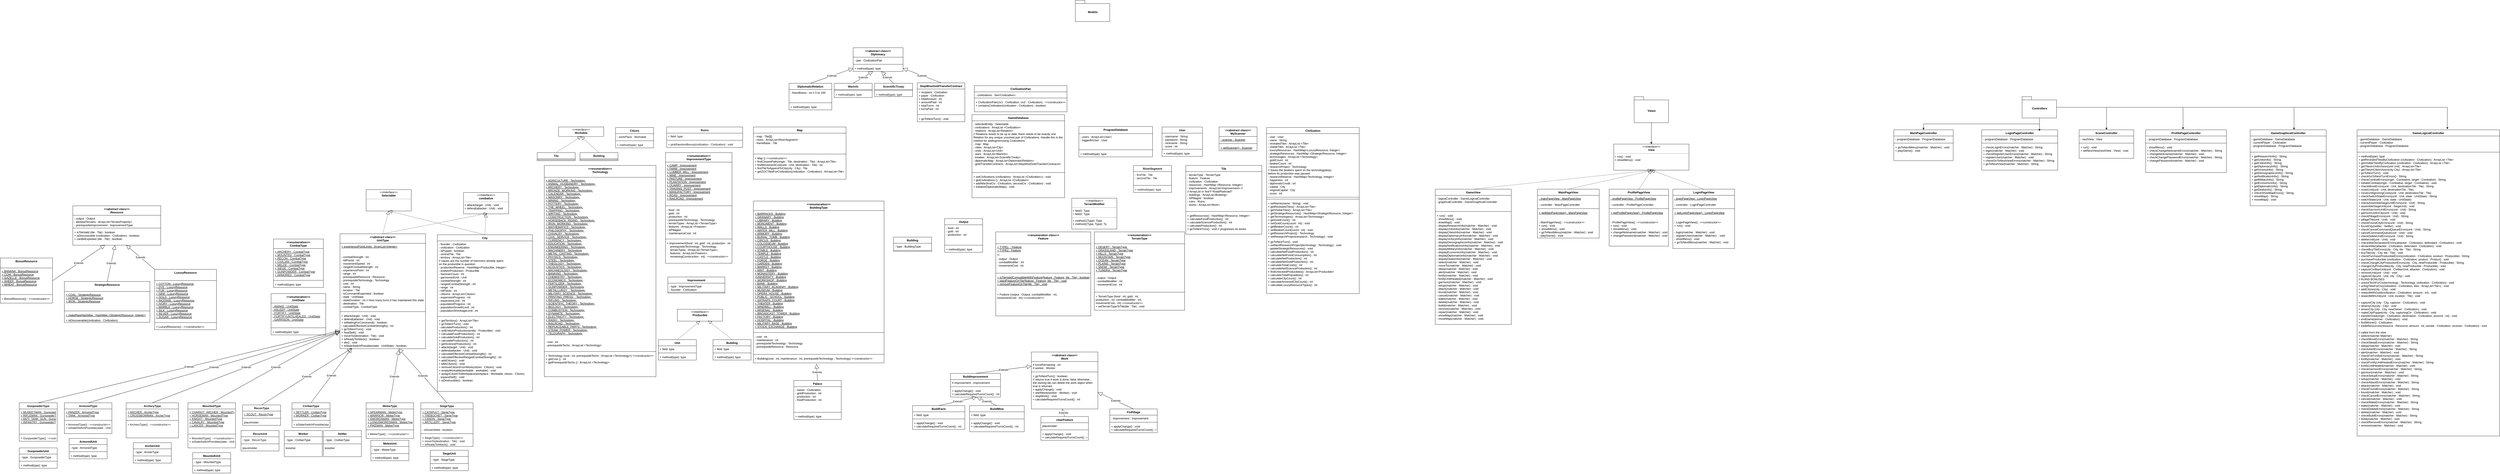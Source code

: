 <mxfile version="17.4.5"><diagram id="LWLc59bGNNppZGdSCgjI" name="Page-1"><mxGraphModel dx="2307" dy="7224" grid="1" gridSize="10" guides="1" tooltips="1" connect="1" arrows="1" fold="1" page="1" pageScale="1" pageWidth="11000" pageHeight="3000" math="0" shadow="0"><root><mxCell id="0"/><mxCell id="1" parent="0"/><mxCell id="_-_4MyWD2QAjOrnKf8Qg-1" value="Civilization" style="swimlane;fontStyle=1;align=center;verticalAlign=top;childLayout=stackLayout;horizontal=1;startSize=26;horizontalStack=0;resizeParent=1;resizeParentMax=0;resizeLast=0;collapsible=1;marginBottom=0;" parent="1" vertex="1"><mxGeometry x="5530" y="-4974" width="390" height="700" as="geometry"/></mxCell><mxCell id="_-_4MyWD2QAjOrnKf8Qg-2" value="- user : User&#10;- name : String&#10;- revealedTiles : ArrayList &lt;Tile&gt;&#10;- visibleTiles : ArrayList &lt;Tile&gt;&#10;- luxuryResources : HashMap&lt;LuxuryResource, Integer&gt;&#10;- strategicResources : HashMap &lt;StrategicResource, Integer&gt;&#10;- technologies : ArrayList &lt;Technology&gt;&#10;- goldCount : int&#10;- beakerCount : int&#10;- researchProject : Technology&#10;// Saves the beakers spent on the technology(key) &#10;before its production was paused&#10;- researchReserve : HashMap&lt;Technology, Integer&gt;&#10;- happiness : int&#10;- diplomaticCredit : int&#10;- capital : City&#10;- originalCapital : City&#10;- score : int" style="text;strokeColor=none;fillColor=none;align=left;verticalAlign=top;spacingLeft=4;spacingRight=4;overflow=hidden;rotatable=0;points=[[0,0.5],[1,0.5]];portConstraint=eastwest;" parent="_-_4MyWD2QAjOrnKf8Qg-1" vertex="1"><mxGeometry y="26" width="390" height="264" as="geometry"/></mxCell><mxCell id="_-_4MyWD2QAjOrnKf8Qg-3" value="" style="line;strokeWidth=1;fillColor=none;align=left;verticalAlign=middle;spacingTop=-1;spacingLeft=3;spacingRight=3;rotatable=0;labelPosition=right;points=[];portConstraint=eastwest;" parent="_-_4MyWD2QAjOrnKf8Qg-1" vertex="1"><mxGeometry y="290" width="390" height="8" as="geometry"/></mxCell><mxCell id="r8qQmIBnphqsXmqDYHh2-75" value="" style="line;strokeWidth=1;fillColor=none;align=left;verticalAlign=middle;spacingTop=-1;spacingLeft=3;spacingRight=3;rotatable=0;labelPosition=right;points=[];portConstraint=eastwest;" parent="_-_4MyWD2QAjOrnKf8Qg-1" vertex="1"><mxGeometry y="298" width="390" height="8" as="geometry"/></mxCell><mxCell id="r8qQmIBnphqsXmqDYHh2-74" value="+ setName(name : String) : void&#10;+ getRevealedTiles() : ArrayList&lt;Tile&gt;&#10;+ getVisibleTiles() : ArrayList&lt;Tile&gt;&#10;+ getStrategicResources() : HashMap&lt;StrategicResource, Integer&gt;&#10;+ getTechnologies() : ArrayList&lt;Technology&gt;&#10;+ getGoldCount() : int&#10;+ setGoldCount(count : int) : void&#10;+ getBeakerCount() : int&#10;+ setBeakerCount(count : int) : void&#10;+ getResearchProject() : Technology&#10;+ setResearchProject(research : Technology) : void&#10;" style="text;strokeColor=none;fillColor=none;align=left;verticalAlign=top;spacingLeft=4;spacingRight=4;overflow=hidden;rotatable=0;points=[[0,0.5],[1,0.5]];portConstraint=eastwest;" parent="_-_4MyWD2QAjOrnKf8Qg-1" vertex="1"><mxGeometry y="306" width="390" height="162" as="geometry"/></mxCell><mxCell id="_-_4MyWD2QAjOrnKf8Qg-4" value="+ goToNextTurn() : void&#10;+ setNextResearchProject(technology : Technology) : void&#10;- updateStrategicResources() : void&#10;+ calculateNetFoodProduction() : int&#10;+ calculateNetFoodConsumption() : int&#10;+ calculateNetProduction() : int&#10;+ calculateNetGoldProduction() : int&#10;+ calculateTotalCosts() : int&#10;+ calculateNetScienceProduction() : int&#10;+ findUnlockedProducibles() : ArrayList&lt;Producible&gt;&#10;+ calculateTotalPopulation() : int&#10;+ calculateCityCount() : int&#10;+ calculateAnnexedCityCount() ; int&#10;+ calculateLuxuryResourceTypes() : int" style="text;strokeColor=none;fillColor=none;align=left;verticalAlign=top;spacingLeft=4;spacingRight=4;overflow=hidden;rotatable=0;points=[[0,0.5],[1,0.5]];portConstraint=eastwest;" parent="_-_4MyWD2QAjOrnKf8Qg-1" vertex="1"><mxGeometry y="468" width="390" height="232" as="geometry"/></mxCell><mxCell id="_-_4MyWD2QAjOrnKf8Qg-5" value="Tile" style="swimlane;fontStyle=1;align=center;verticalAlign=top;childLayout=stackLayout;horizontal=1;startSize=26;horizontalStack=0;resizeParent=1;resizeParentMax=0;resizeLast=0;collapsible=1;marginBottom=0;" parent="1" vertex="1"><mxGeometry x="5190" y="-4814" width="320" height="290" as="geometry"/></mxCell><mxCell id="_-_4MyWD2QAjOrnKf8Qg-6" value="- terrainType : TerrainType&#10;- feature : Feature&#10;- civilization : Civilization&#10;- resources : HashMap &lt;Resource, Integer&gt;&#10;- improvements : ArrayList&lt;Improvement&gt; // &#10;// ArrayList or Not?/ Road/Railroad?&#10;- buildings : ArrayList&lt;Building&gt;&#10;- isPillaged : boolean&#10;- ruins : Ruins&#10;- works : ArrayList&lt;Work&gt;" style="text;strokeColor=none;fillColor=none;align=left;verticalAlign=top;spacingLeft=4;spacingRight=4;overflow=hidden;rotatable=0;points=[[0,0.5],[1,0.5]];portConstraint=eastwest;" parent="_-_4MyWD2QAjOrnKf8Qg-5" vertex="1"><mxGeometry y="26" width="320" height="164" as="geometry"/></mxCell><mxCell id="_-_4MyWD2QAjOrnKf8Qg-7" value="" style="line;strokeWidth=1;fillColor=none;align=left;verticalAlign=middle;spacingTop=-1;spacingLeft=3;spacingRight=3;rotatable=0;labelPosition=right;points=[];portConstraint=eastwest;" parent="_-_4MyWD2QAjOrnKf8Qg-5" vertex="1"><mxGeometry y="190" width="320" height="8" as="geometry"/></mxCell><mxCell id="_-_4MyWD2QAjOrnKf8Qg-8" value="+ getResources() : HashMap&lt;Resource, Integer&gt;&#10;+ calculateFoodProduction() : int&#10;+ calculateScienceProduction() : int&#10;+ calculateProduction() : int&#10;+ goToNextTurn() : void // progresses its works" style="text;strokeColor=none;fillColor=none;align=left;verticalAlign=top;spacingLeft=4;spacingRight=4;overflow=hidden;rotatable=0;points=[[0,0.5],[1,0.5]];portConstraint=eastwest;" parent="_-_4MyWD2QAjOrnKf8Qg-5" vertex="1"><mxGeometry y="198" width="320" height="92" as="geometry"/></mxCell><mxCell id="_-_4MyWD2QAjOrnKf8Qg-9" value="GameDatabase" style="swimlane;fontStyle=1;align=center;verticalAlign=top;childLayout=stackLayout;horizontal=1;startSize=26;horizontalStack=0;resizeParent=1;resizeParentMax=0;resizeLast=0;collapsible=1;marginBottom=0;" parent="1" vertex="1"><mxGeometry x="4290" y="-5028" width="390" height="350" as="geometry"/></mxCell><mxCell id="_-_4MyWD2QAjOrnKf8Qg-10" value="- selectedEntity : Selectable&#10;- civilizations : ArrayList &lt;Civilization&gt;&#10;- relations : ArrayList&lt;Relation&gt;&#10;// Relations needs to be up to date, there needs to be exactly one&#10;Relation for any unique unsorted pair of Civilizations. Handle this in the &#10;method for adding/removing Civilizations&#10;- map : Map&#10;- cities : ArrayList&lt;City&gt;&#10;- units : ArrayList&lt;Unit&gt;&#10;- wars : ArrayList&lt;WarInfo&gt;&#10;- treaties : ArrayList&lt;ScientificTreaty&gt;&#10;- diplomaticMap : ArrayList&lt;DiplomaticRelation&gt;&#10;- goldTransferContracts : ArrayList&lt;StepWiseGoldTransferContracct&gt;" style="text;strokeColor=none;fillColor=none;align=left;verticalAlign=top;spacingLeft=4;spacingRight=4;overflow=hidden;rotatable=0;points=[[0,0.5],[1,0.5]];portConstraint=eastwest;" parent="_-_4MyWD2QAjOrnKf8Qg-9" vertex="1"><mxGeometry y="26" width="390" height="214" as="geometry"/></mxCell><mxCell id="_-_4MyWD2QAjOrnKf8Qg-11" value="" style="line;strokeWidth=1;fillColor=none;align=left;verticalAlign=middle;spacingTop=-1;spacingLeft=3;spacingRight=3;rotatable=0;labelPosition=right;points=[];portConstraint=eastwest;" parent="_-_4MyWD2QAjOrnKf8Qg-9" vertex="1"><mxGeometry y="240" width="390" height="8" as="geometry"/></mxCell><mxCell id="_-_4MyWD2QAjOrnKf8Qg-12" value="+ setCivilizations (civilizations : ArrayList &lt;Civilization&gt;) : void&#10;+ getCivilizations () : ArrayList &lt;Civilization&gt;&#10;+ addWar(firstCiv : Civilization, secondCiv : Civilization) : void&#10;+ initializeDiplomaticMap() : void" style="text;strokeColor=none;fillColor=none;align=left;verticalAlign=top;spacingLeft=4;spacingRight=4;overflow=hidden;rotatable=0;points=[[0,0.5],[1,0.5]];portConstraint=eastwest;" parent="_-_4MyWD2QAjOrnKf8Qg-9" vertex="1"><mxGeometry y="248" width="390" height="102" as="geometry"/></mxCell><mxCell id="_-_4MyWD2QAjOrnKf8Qg-14" value="GameLogicalController" style="swimlane;fontStyle=1;align=center;verticalAlign=top;childLayout=stackLayout;horizontal=1;startSize=26;horizontalStack=0;resizeParent=1;resizeParentMax=0;resizeLast=0;collapsible=1;marginBottom=0;" parent="1" vertex="1"><mxGeometry x="10120" y="-4964" width="600" height="1290" as="geometry"/></mxCell><mxCell id="_-_4MyWD2QAjOrnKf8Qg-15" value="- gameDatabase : GameDatabase&#10;- currentPlayer : Civilization&#10;- programDatabase : ProgramDatabase" style="text;strokeColor=none;fillColor=none;align=left;verticalAlign=top;spacingLeft=4;spacingRight=4;overflow=hidden;rotatable=0;points=[[0,0.5],[1,0.5]];portConstraint=eastwest;" parent="_-_4MyWD2QAjOrnKf8Qg-14" vertex="1"><mxGeometry y="26" width="600" height="64" as="geometry"/></mxCell><mxCell id="_-_4MyWD2QAjOrnKf8Qg-16" value="" style="line;strokeWidth=1;fillColor=none;align=left;verticalAlign=middle;spacingTop=-1;spacingLeft=3;spacingRight=3;rotatable=0;labelPosition=right;points=[];portConstraint=eastwest;" parent="_-_4MyWD2QAjOrnKf8Qg-14" vertex="1"><mxGeometry y="90" width="600" height="8" as="geometry"/></mxCell><mxCell id="_-_4MyWD2QAjOrnKf8Qg-17" value="+ method(type): type&#10;+ getRevealedTilesByCivilization (civilization : Civilization) : ArrayList &lt;Tile&gt;&#10;+ getVisibleTilesByCivilization (civilization : Civilization) : ArrayList &lt;Tile&gt;&#10;+ getTilesInUnitsVision(unit Unit) : ArrayList&lt;Tile&gt;&#10;+ getTilesInCitiesVision(city City) : ArrayLIst&lt;Tile&gt;&#10;+ goToNextTurn() : void&#10;+ checkGoToNextTurnErrors() : String&#10;+ checkCombatErrors(origin : Combative, target : Combative) : String&#10;+ initiateCombat(origin : Combative, target : Combative) : void&#10;+ checkMoveErrors(unit : Unit, destinationTile : Tile) : String&#10;+ moveUnit(unit : Unit, destinationTile : Tile) &#10;+ moveUnitIgnoringCosts(unit : Unit, destinationTile : Tile)&#10;+ checkSwitchStateErrors(unit : Unit, state : UnitState) : String&#10;+ switchState(unit : Unit, state : UnitState)&#10;+ checkAssembleSiegeUnitErrors(unit : Unit) : String&#10;+ assembleSiegeUnit(unit : SiegeUnit) : void&#10;+ checkGarrisonUnitErrors(unit : Unit) : String&#10;+ garrisonUnitInCity(unit : Unit) : void&#10;+ checkPillageErrors(unit : Unit) : String&#10;+ pillageTile(unit : Unit) : void&#10;+ checkFoundCityErrors(unit : Unit) : String&#10;+ foundCity(settler : Settler) : void&#10;+ checkCancelCommandQueueErrors(unit : Unit) : String&#10;+ cancelCommandQueue(unit : Unit) : void&#10;+ checkDeleteUnitErrors(unit : Unit) : String&#10;+ deleteUnit(unit : Unit) : void&#10;+ checkWarDeclarationErrors(attacker : Civilization, defendant : Civilization) : void&#10;+ declareWar(attacker : Civilization, defendant : Civilization) : void&#10;+ checkBuyTileErrors(city : City, tile : Tile) : String&#10;+ buyTile(city : City, tile : Tile) : void&#10;+ checkPurchaseProducibleErrors(civilization : Civilization, product : Producible) : String&#10;+ purchaseProducible (civilization : Civilization, product : Product) : void&#10;+ checkChangeCityProductionErrors(city : City, newProducible : Producible) : String&#10;+ changeCityProducible(city : City, newProducible : Producible) : void&#10;+ captureCivillianUnit(unit : CivillianUnit, attacker : Civilization) : void&#10;+ removeUnit(unit : Unit) : void&#10;+ captureCity(unit : Unit, city : City) : void&#10;// RUINS BONUSES&#10;+ unlockTechForCiv(technology : Technology, civilization : Civilization) : void&#10;+ unfogTilesForCiv(civilization : Civilization, tiles : ArrayList&lt;Tile&gt;) : void&#10;+ addCitizen(city : City) : void&#10;+ rewardWithGold(civilization : Civilization, amount : int) : void&#10;+ rewardWithUnit(unit : Unit, location : Tile) : void&#10;&#10;+ captureCity (city : City, capturer : Civilization) : void&#10;+ destroyCity(city : City) : void&#10;+ annexCity (city : City, newOwner : Civilization) : void&#10;+ makeCityPuppet(city : City, capturingCiv : Civilization) : void&#10;+ transferGold(origin : Civilization, destination : Civilization, amount : int) : void&#10;+ endGame(winner : Civilization) : void&#10;+ findWinner() : Civilization&#10;+ tradeResources(resource : Resource, amount : int, sender : Civilization, receiver : Civilization) : void&#10;&#10;// called from the view&#10;+ select(matcher Matcher)&#10;+ checkMoveErrors(matcher : Matcher) : String&#10;+ checkSleepErrors(matcher : Matcher) : String&#10;+ sleep(matcher : Matcher) : void&#10;+ checkAlertErrors(matcher : Matcher) : String&#10;+ alert(matcher : Matcher) : void&#10;+ checkForFortifyErrors(matcher : Matcher) : String&#10;+ fortify(matcher : Matcher) : void&#10;+ checkFortifyUntilHealedErrors(matcher : Matcher) : String&#10;+ fortifyUntilHealed(matcher : Matcher) : void&#10;+ checkGarrisonErrors(matcher : Matcher) : String&#10;+ garrison(matcher : Matcher) : void&#10;+ checkSetupErrors(matcher : Matcher) : String&#10;+ setup(matcher : Matcher) : void&#10;+ checkAttackErrors(matcher : Matcher) : String&#10;+ attack(matcher : Matcher) : void&#10;+ checkFoundErrors(matcher : Matcher) : String&#10;+ found(matcher : Matcher) : void&#10;+ checkCancelErrors(matcher : Matcher) : String&#10;+ cancel(matcher : Matcher) : void&#10;+ checkWakeErrors(matcher : Matcher) : String&#10;+ wake(matcher : Matcher) : void&#10;+ checkDeleteErrors(matcher : Matcher) : String&#10;+ delete(matcher : Matcher) : void&#10;+ checkBuildErrors(matcher : Matcher) : String&#10;+ build(matcher : Matcher) : void&#10;+ checkRemoveErrors(matcher : Matcher) : String&#10;+ remove(matcher : Matcher) : void" style="text;strokeColor=none;fillColor=none;align=left;verticalAlign=top;spacingLeft=4;spacingRight=4;overflow=hidden;rotatable=0;points=[[0,0.5],[1,0.5]];portConstraint=eastwest;" parent="_-_4MyWD2QAjOrnKf8Qg-14" vertex="1"><mxGeometry y="98" width="600" height="1192" as="geometry"/></mxCell><mxCell id="_-_4MyWD2QAjOrnKf8Qg-22" value="Map" style="swimlane;fontStyle=1;align=center;verticalAlign=top;childLayout=stackLayout;horizontal=1;startSize=26;horizontalStack=0;resizeParent=1;resizeParentMax=0;resizeLast=0;collapsible=1;marginBottom=0;" parent="1" vertex="1"><mxGeometry x="3370" y="-4976" width="390" height="220" as="geometry"/></mxCell><mxCell id="_-_4MyWD2QAjOrnKf8Qg-23" value="- map : Tile[][]&#10;- rivers : ArrayList&lt;RiverSegment&gt;&#10;- frameBase : Tile" style="text;strokeColor=none;fillColor=none;align=left;verticalAlign=top;spacingLeft=4;spacingRight=4;overflow=hidden;rotatable=0;points=[[0,0.5],[1,0.5]];portConstraint=eastwest;" parent="_-_4MyWD2QAjOrnKf8Qg-22" vertex="1"><mxGeometry y="26" width="390" height="84" as="geometry"/></mxCell><mxCell id="_-_4MyWD2QAjOrnKf8Qg-24" value="" style="line;strokeWidth=1;fillColor=none;align=left;verticalAlign=middle;spacingTop=-1;spacingLeft=3;spacingRight=3;rotatable=0;labelPosition=right;points=[];portConstraint=eastwest;" parent="_-_4MyWD2QAjOrnKf8Qg-22" vertex="1"><mxGeometry y="110" width="390" height="8" as="geometry"/></mxCell><mxCell id="_-_4MyWD2QAjOrnKf8Qg-25" value="+ Map () &lt;&lt;constructor&gt;&gt;&#10;+ findClosestPath(origin : Tile, destination : Tile) : ArrayList&lt;Tile&gt;&#10;+ findMovementCost(unit : Unit, destination : Tile) : int&#10;+ findTileToAppendToCity(city : City) : Tile&#10;+ getZOCTilesForCivilization(civilization : Civilization) : ArrrayList&lt;Tile&gt;" style="text;strokeColor=none;fillColor=none;align=left;verticalAlign=top;spacingLeft=4;spacingRight=4;overflow=hidden;rotatable=0;points=[[0,0.5],[1,0.5]];portConstraint=eastwest;" parent="_-_4MyWD2QAjOrnKf8Qg-22" vertex="1"><mxGeometry y="118" width="390" height="102" as="geometry"/></mxCell><mxCell id="_-_4MyWD2QAjOrnKf8Qg-26" value="City" style="swimlane;fontStyle=1;align=center;verticalAlign=top;childLayout=stackLayout;horizontal=1;startSize=26;horizontalStack=0;resizeParent=1;resizeParentMax=0;resizeLast=0;collapsible=1;marginBottom=0;" parent="1" vertex="1"><mxGeometry x="2040" y="-4522" width="400" height="660" as="geometry"/></mxCell><mxCell id="_-_4MyWD2QAjOrnKf8Qg-27" value="- founder : Civilizaiton&#10;- civilization : Civilization&#10;- isPuppet : boolean&#10;- centralTile : Tile&#10;- territory : ArrayList&lt;Tile&gt;&#10;// values are the number of hammers already spent &#10;on the producible in question&#10;- productionReserve : HashMap&lt;Producible, Integer&gt;&#10;- entityInProduction : Producible&#10;- hammerCount : int&#10;- garrisonedUnit : Unit&#10;- combatStrength : int&#10;- rangedCombatStrength : int&#10;- range : int&#10;- hitPoints : int&#10;- citizens : ArrayList&lt;Citizen&gt;&#10;- expansionProgress : int&#10;- expansionLimit : int&#10;- populationProgress : int&#10;- populationGrowthLimit : int&#10;- populationShrinkageLimit ; int&#10;" style="text;strokeColor=none;fillColor=none;align=left;verticalAlign=top;spacingLeft=4;spacingRight=4;overflow=hidden;rotatable=0;points=[[0,0.5],[1,0.5]];portConstraint=eastwest;" parent="_-_4MyWD2QAjOrnKf8Qg-26" vertex="1"><mxGeometry y="26" width="400" height="314" as="geometry"/></mxCell><mxCell id="_-_4MyWD2QAjOrnKf8Qg-28" value="" style="line;strokeWidth=1;fillColor=none;align=left;verticalAlign=middle;spacingTop=-1;spacingLeft=3;spacingRight=3;rotatable=0;labelPosition=right;points=[];portConstraint=eastwest;" parent="_-_4MyWD2QAjOrnKf8Qg-26" vertex="1"><mxGeometry y="340" width="400" height="8" as="geometry"/></mxCell><mxCell id="_-_4MyWD2QAjOrnKf8Qg-29" value="+ getTerritory() : ArrayList&lt;Tile&gt;&#10;+ goToNextTurn() : void&#10;- calculateProduction() : int&#10;+ setEntityInProduction(entity : Producible) : void&#10;+ calculateFoodProduction() : int&#10;+ calculateGoldProduction() : int&#10;+ calculateProduction() : int&#10;+ getScienceProduction() : int&#10;+ attack(target : Unit) : void&#10;+ defend(attacker : Unit) : void&#10;+ calculateEffectiveCombatStrength() : int&#10;+ calculateEffectiveRangedCombatStrength() : int&#10;+ addCitizen() : void&#10;+ killACitizen() : void&#10;+ removeCitizenFromWork(citizen : Citizen) : void&#10;+ emptyWorkable(workable : workable) : void&#10;+ assignCitizenToWorkplace(workplace : Workable, citizen : Citizen)&#10;- expandSelf() : void&#10;+ isDestructible() : boolean" style="text;strokeColor=none;fillColor=none;align=left;verticalAlign=top;spacingLeft=4;spacingRight=4;overflow=hidden;rotatable=0;points=[[0,0.5],[1,0.5]];portConstraint=eastwest;" parent="_-_4MyWD2QAjOrnKf8Qg-26" vertex="1"><mxGeometry y="348" width="400" height="312" as="geometry"/></mxCell><mxCell id="_-_4MyWD2QAjOrnKf8Qg-30" value="&lt;&lt;enumeration&gt;&gt;&#10;TerrainType" style="swimlane;fontStyle=1;align=center;verticalAlign=top;childLayout=stackLayout;horizontal=1;startSize=50;horizontalStack=0;resizeParent=1;resizeParentMax=0;resizeLast=0;collapsible=1;marginBottom=0;" parent="1" vertex="1"><mxGeometry x="4805" y="-4534" width="380" height="330" as="geometry"/></mxCell><mxCell id="_-_4MyWD2QAjOrnKf8Qg-31" value="+ DESERT : TerrainType &#10;+ GRASSLAND : TerrainType&#10;+ HILLS : TerrainType&#10;+ MOUNTAIN : TerrainType&#10;+ OCEAN : TerrainType&#10;+ PLAINS : TerrainType&#10;+ SNOW : TerrainType&#10;+ TUNDRA : TerrainType&#10;" style="text;strokeColor=none;fillColor=none;align=left;verticalAlign=top;spacingLeft=4;spacingRight=4;overflow=hidden;rotatable=0;points=[[0,0.5],[1,0.5]];portConstraint=eastwest;fontStyle=4" parent="_-_4MyWD2QAjOrnKf8Qg-30" vertex="1"><mxGeometry y="50" width="380" height="130" as="geometry"/></mxCell><mxCell id="_-_4MyWD2QAjOrnKf8Qg-38" value="- output : Output&#10;- combatModifier : int&#10;- movementCost : int" style="text;strokeColor=none;fillColor=none;align=left;verticalAlign=top;spacingLeft=4;spacingRight=4;overflow=hidden;rotatable=0;points=[[0,0.5],[1,0.5]];portConstraint=eastwest;fontStyle=0" parent="_-_4MyWD2QAjOrnKf8Qg-30" vertex="1"><mxGeometry y="180" width="380" height="70" as="geometry"/></mxCell><mxCell id="_-_4MyWD2QAjOrnKf8Qg-32" value="" style="line;strokeWidth=1;fillColor=none;align=left;verticalAlign=middle;spacingTop=-1;spacingLeft=3;spacingRight=3;rotatable=0;labelPosition=right;points=[];portConstraint=eastwest;" parent="_-_4MyWD2QAjOrnKf8Qg-30" vertex="1"><mxGeometry y="250" width="380" height="8" as="geometry"/></mxCell><mxCell id="_-_4MyWD2QAjOrnKf8Qg-33" value="+ TerrainType (food : int, gold : int, &#10;production : int, combatModifier : int,&#10;movementCost : int) &lt;&lt;constructor&gt;&gt;&#10;+ setTerrainTypeToTile(tile : Tile) : void" style="text;strokeColor=none;fillColor=none;align=left;verticalAlign=top;spacingLeft=4;spacingRight=4;overflow=hidden;rotatable=0;points=[[0,0.5],[1,0.5]];portConstraint=eastwest;" parent="_-_4MyWD2QAjOrnKf8Qg-30" vertex="1"><mxGeometry y="258" width="380" height="72" as="geometry"/></mxCell><mxCell id="_-_4MyWD2QAjOrnKf8Qg-34" value="&lt;&lt;enumeration class&gt;&gt;&#10;Feature" style="swimlane;fontStyle=3;align=center;verticalAlign=top;childLayout=stackLayout;horizontal=1;startSize=50;horizontalStack=0;resizeParent=1;resizeParentMax=0;resizeLast=0;collapsible=1;marginBottom=0;" parent="1" vertex="1"><mxGeometry x="4390" y="-4534" width="400" height="354" as="geometry"/></mxCell><mxCell id="QRbFLvMYauM9eKCfgU_Y-1" value="+ TYPE1  : Feature&#10;+ TYPE2 : Feature&#10;..." style="text;strokeColor=none;fillColor=none;align=left;verticalAlign=top;spacingLeft=4;spacingRight=4;overflow=hidden;rotatable=0;points=[[0,0.5],[1,0.5]];portConstraint=eastwest;fontStyle=4" parent="_-_4MyWD2QAjOrnKf8Qg-34" vertex="1"><mxGeometry y="50" width="400" height="50" as="geometry"/></mxCell><mxCell id="_-_4MyWD2QAjOrnKf8Qg-35" value="- output : Output&#10;- combatModifier : int&#10;- movementCost : int" style="text;strokeColor=none;fillColor=none;align=left;verticalAlign=top;spacingLeft=4;spacingRight=4;overflow=hidden;rotatable=0;points=[[0,0.5],[1,0.5]];portConstraint=eastwest;" parent="_-_4MyWD2QAjOrnKf8Qg-34" vertex="1"><mxGeometry y="100" width="400" height="70" as="geometry"/></mxCell><mxCell id="_-_4MyWD2QAjOrnKf8Qg-36" value="" style="line;strokeWidth=1;fillColor=none;align=left;verticalAlign=middle;spacingTop=-1;spacingLeft=3;spacingRight=3;rotatable=0;labelPosition=right;points=[];portConstraint=eastwest;" parent="_-_4MyWD2QAjOrnKf8Qg-34" vertex="1"><mxGeometry y="170" width="400" height="8" as="geometry"/></mxCell><mxCell id="_-_4MyWD2QAjOrnKf8Qg-37" value="+ isTileValidCompatibleWithFeature(feature : Feature, tile : Tile) : boolean&#10;+ plantFeatureOnTile(feature : Feature, tile : Tile) : void&#10;+ removeFeatureOnTile(tile : Tile) : void" style="text;strokeColor=none;fillColor=none;align=left;verticalAlign=top;spacingLeft=4;spacingRight=4;overflow=hidden;rotatable=0;points=[[0,0.5],[1,0.5]];portConstraint=eastwest;fontStyle=4" parent="_-_4MyWD2QAjOrnKf8Qg-34" vertex="1"><mxGeometry y="178" width="400" height="72" as="geometry"/></mxCell><mxCell id="QRbFLvMYauM9eKCfgU_Y-2" value="+ Feature (output : Output, combatModifier : int,&#10;movementCost : int) &lt;&lt;constructor&gt;&gt;&#10;&#10;" style="text;strokeColor=none;fillColor=none;align=left;verticalAlign=top;spacingLeft=4;spacingRight=4;overflow=hidden;rotatable=0;points=[[0,0.5],[1,0.5]];portConstraint=eastwest;" parent="_-_4MyWD2QAjOrnKf8Qg-34" vertex="1"><mxGeometry y="250" width="400" height="104" as="geometry"/></mxCell><mxCell id="_-_4MyWD2QAjOrnKf8Qg-63" value="&lt;&lt;abstract class&gt;&gt;&#10;Resource" style="swimlane;fontStyle=3;align=center;verticalAlign=top;childLayout=stackLayout;horizontal=1;startSize=40;horizontalStack=0;resizeParent=1;resizeParentMax=0;resizeLast=0;collapsible=1;marginBottom=0;" parent="1" vertex="1"><mxGeometry x="505.5" y="-4644" width="370" height="166" as="geometry"/></mxCell><mxCell id="_-_4MyWD2QAjOrnKf8Qg-64" value="- output : Output&#10;- allowedTerrains : ArrayList&lt;TerrainProperty&gt;&#10;- prerequisiteImprovement : ImprovementType" style="text;strokeColor=none;fillColor=none;align=left;verticalAlign=top;spacingLeft=4;spacingRight=4;overflow=hidden;rotatable=0;points=[[0,0.5],[1,0.5]];portConstraint=eastwest;" parent="_-_4MyWD2QAjOrnKf8Qg-63" vertex="1"><mxGeometry y="40" width="370" height="50" as="geometry"/></mxCell><mxCell id="_-_4MyWD2QAjOrnKf8Qg-65" value="" style="line;strokeWidth=1;fillColor=none;align=left;verticalAlign=middle;spacingTop=-1;spacingLeft=3;spacingRight=3;rotatable=0;labelPosition=right;points=[];portConstraint=eastwest;" parent="_-_4MyWD2QAjOrnKf8Qg-63" vertex="1"><mxGeometry y="90" width="370" height="8" as="geometry"/></mxCell><mxCell id="_-_4MyWD2QAjOrnKf8Qg-66" value="+ isTileValid (tile : Tile) : boolean&#10;+ isDiscoverable (civilization : Civilization) : boolean&#10;+ canBeExploited (tile : Tile) : boolean" style="text;strokeColor=none;fillColor=none;align=left;verticalAlign=top;spacingLeft=4;spacingRight=4;overflow=hidden;rotatable=0;points=[[0,0.5],[1,0.5]];portConstraint=eastwest;" parent="_-_4MyWD2QAjOrnKf8Qg-63" vertex="1"><mxGeometry y="98" width="370" height="68" as="geometry"/></mxCell><mxCell id="_-_4MyWD2QAjOrnKf8Qg-67" value="BonusResource" style="swimlane;fontStyle=1;align=center;verticalAlign=top;childLayout=stackLayout;horizontal=1;startSize=42;horizontalStack=0;resizeParent=1;resizeParentMax=0;resizeLast=0;collapsible=1;marginBottom=0;" parent="1" vertex="1"><mxGeometry x="200" y="-4424" width="220" height="190" as="geometry"/></mxCell><mxCell id="_-_4MyWD2QAjOrnKf8Qg-68" value="+ BANANA : BonusResource&#10;+ COW : BonusResource&#10;+ GAZELLE : BonusResource&#10;+ SHEEP : BonusResource&#10;+ WHEAT : BonusResource&#10;" style="text;strokeColor=none;fillColor=none;align=left;verticalAlign=top;spacingLeft=4;spacingRight=4;overflow=hidden;rotatable=0;points=[[0,0.5],[1,0.5]];portConstraint=eastwest;fontStyle=4" parent="_-_4MyWD2QAjOrnKf8Qg-67" vertex="1"><mxGeometry y="42" width="220" height="108" as="geometry"/></mxCell><mxCell id="_-_4MyWD2QAjOrnKf8Qg-69" value="" style="line;strokeWidth=1;fillColor=none;align=left;verticalAlign=middle;spacingTop=-1;spacingLeft=3;spacingRight=3;rotatable=0;labelPosition=right;points=[];portConstraint=eastwest;" parent="_-_4MyWD2QAjOrnKf8Qg-67" vertex="1"><mxGeometry y="150" width="220" height="8" as="geometry"/></mxCell><mxCell id="_-_4MyWD2QAjOrnKf8Qg-70" value="+ BonusResource() : &lt;&lt;constructor&gt;&gt;" style="text;strokeColor=none;fillColor=none;align=left;verticalAlign=top;spacingLeft=4;spacingRight=4;overflow=hidden;rotatable=0;points=[[0,0.5],[1,0.5]];portConstraint=eastwest;" parent="_-_4MyWD2QAjOrnKf8Qg-67" vertex="1"><mxGeometry y="158" width="220" height="32" as="geometry"/></mxCell><mxCell id="_-_4MyWD2QAjOrnKf8Qg-71" value="StrategicResource" style="swimlane;fontStyle=1;align=center;verticalAlign=top;childLayout=stackLayout;horizontal=1;startSize=42;horizontalStack=0;resizeParent=1;resizeParentMax=0;resizeLast=0;collapsible=1;marginBottom=0;" parent="1" vertex="1"><mxGeometry x="470" y="-4325" width="360" height="172" as="geometry"/></mxCell><mxCell id="_-_4MyWD2QAjOrnKf8Qg-72" value="+ COAL : StrategicResouce&#10;+ HORSE : StrategicResouce&#10;+ IRON : StrategicResouce" style="text;strokeColor=none;fillColor=none;align=left;verticalAlign=top;spacingLeft=4;spacingRight=4;overflow=hidden;rotatable=0;points=[[0,0.5],[1,0.5]];portConstraint=eastwest;fontStyle=4" parent="_-_4MyWD2QAjOrnKf8Qg-71" vertex="1"><mxGeometry y="42" width="360" height="78" as="geometry"/></mxCell><mxCell id="_-_4MyWD2QAjOrnKf8Qg-73" value="" style="line;strokeWidth=1;fillColor=none;align=left;verticalAlign=middle;spacingTop=-1;spacingLeft=3;spacingRight=3;rotatable=0;labelPosition=right;points=[];portConstraint=eastwest;" parent="_-_4MyWD2QAjOrnKf8Qg-71" vertex="1"><mxGeometry y="120" width="360" height="8" as="geometry"/></mxCell><mxCell id="_-_4MyWD2QAjOrnKf8Qg-74" value="+ makeRawHashMap : HashMap &lt;StrategicResource, Integer&gt;" style="text;strokeColor=none;fillColor=none;align=left;verticalAlign=top;spacingLeft=4;spacingRight=4;overflow=hidden;rotatable=0;points=[[0,0.5],[1,0.5]];portConstraint=eastwest;fontStyle=4" parent="_-_4MyWD2QAjOrnKf8Qg-71" vertex="1"><mxGeometry y="128" width="360" height="22" as="geometry"/></mxCell><mxCell id="v_dcizwXOp4LHervZA0l-6" value="+ isDiscoverable(civilization : Civilization)" style="text;strokeColor=none;fillColor=none;align=left;verticalAlign=top;spacingLeft=4;spacingRight=4;overflow=hidden;rotatable=0;points=[[0,0.5],[1,0.5]];portConstraint=eastwest;" parent="_-_4MyWD2QAjOrnKf8Qg-71" vertex="1"><mxGeometry y="150" width="360" height="22" as="geometry"/></mxCell><mxCell id="_-_4MyWD2QAjOrnKf8Qg-75" value="LuxuryResource" style="swimlane;fontStyle=1;align=center;verticalAlign=top;childLayout=stackLayout;horizontal=1;startSize=47;horizontalStack=0;resizeParent=1;resizeParentMax=0;resizeLast=0;collapsible=1;marginBottom=0;" parent="1" vertex="1"><mxGeometry x="850" y="-4376" width="260" height="254" as="geometry"/></mxCell><mxCell id="_-_4MyWD2QAjOrnKf8Qg-76" value="+ COTTON : LuxuryResource&#10;+ DYE : LuxuryResource&#10;+ FUR : LuxuryResource&#10;+ GEM : LuxuryResource&#10;+ GOLD : LuxuryResource&#10;+ INCENSE : LuxuryResource&#10;+ IVORY : LuxuryResource&#10;+ MARBLE : LuxuryResource&#10;+ SILK : LuxuryResource&#10;+ SILVER : LuxuryResource&#10;+ SUGAR : LuxuryResource" style="text;strokeColor=none;fillColor=none;align=left;verticalAlign=top;spacingLeft=4;spacingRight=4;overflow=hidden;rotatable=0;points=[[0,0.5],[1,0.5]];portConstraint=eastwest;fontStyle=4" parent="_-_4MyWD2QAjOrnKf8Qg-75" vertex="1"><mxGeometry y="47" width="260" height="173" as="geometry"/></mxCell><mxCell id="_-_4MyWD2QAjOrnKf8Qg-77" value="" style="line;strokeWidth=1;fillColor=none;align=left;verticalAlign=middle;spacingTop=-1;spacingLeft=3;spacingRight=3;rotatable=0;labelPosition=right;points=[];portConstraint=eastwest;" parent="_-_4MyWD2QAjOrnKf8Qg-75" vertex="1"><mxGeometry y="220" width="260" height="8" as="geometry"/></mxCell><mxCell id="_-_4MyWD2QAjOrnKf8Qg-78" value="+ LuxuryResource() : &lt;&lt;constructor&gt;&gt;" style="text;strokeColor=none;fillColor=none;align=left;verticalAlign=top;spacingLeft=4;spacingRight=4;overflow=hidden;rotatable=0;points=[[0,0.5],[1,0.5]];portConstraint=eastwest;" parent="_-_4MyWD2QAjOrnKf8Qg-75" vertex="1"><mxGeometry y="228" width="260" height="26" as="geometry"/></mxCell><mxCell id="_-_4MyWD2QAjOrnKf8Qg-175" value="&lt;&lt;enumeration&gt;&gt;&#10;ImprovementType" style="swimlane;fontStyle=1;align=center;verticalAlign=top;childLayout=stackLayout;horizontal=1;startSize=40;horizontalStack=0;resizeParent=1;resizeParentMax=0;resizeLast=0;collapsible=1;marginBottom=0;" parent="1" vertex="1"><mxGeometry x="3000" y="-4868" width="280" height="466" as="geometry"/></mxCell><mxCell id="XvoDLz_anU0_4KdYQ79r-23" value="+ CAMP : Improvement&#10;+ FARM : Improvement&#10;+ LUMBER_MILL : Improvement&#10;+ MINE : Improvement&#10;+ PASTURE : Improvement&#10;+ PLANTATION : Improvement&#10;+ QUARRY : Improvement&#10;+ TRADING_POST : Improvement&#10;+ MANUFACTORY : Improvement&#10;+ ROAD : Improvement&#10;+ RAILROAD : Improvement" style="text;strokeColor=none;fillColor=none;align=left;verticalAlign=top;spacingLeft=4;spacingRight=4;overflow=hidden;rotatable=0;points=[[0,0.5],[1,0.5]];portConstraint=eastwest;fontStyle=4" parent="_-_4MyWD2QAjOrnKf8Qg-175" vertex="1"><mxGeometry y="40" width="280" height="180" as="geometry"/></mxCell><mxCell id="XvoDLz_anU0_4KdYQ79r-24" value="" style="line;strokeWidth=1;fillColor=none;align=left;verticalAlign=middle;spacingTop=-1;spacingLeft=3;spacingRight=3;rotatable=0;labelPosition=right;points=[];portConstraint=eastwest;" parent="_-_4MyWD2QAjOrnKf8Qg-175" vertex="1"><mxGeometry y="220" width="280" height="8" as="geometry"/></mxCell><mxCell id="_-_4MyWD2QAjOrnKf8Qg-176" value="- food : int&#10;- gold : int&#10;- production : int&#10;- prerequisiteTechnology : Technology&#10;- terrainTypes : ArrayList &lt;TerrainType&gt;&#10;- features : ArrayList &lt;Feature&gt;&#10;- isPillaged&#10;- maintenanceCost : int" style="text;strokeColor=none;fillColor=none;align=left;verticalAlign=top;spacingLeft=4;spacingRight=4;overflow=hidden;rotatable=0;points=[[0,0.5],[1,0.5]];portConstraint=eastwest;" parent="_-_4MyWD2QAjOrnKf8Qg-175" vertex="1"><mxGeometry y="228" width="280" height="132" as="geometry"/></mxCell><mxCell id="_-_4MyWD2QAjOrnKf8Qg-177" value="" style="line;strokeWidth=1;fillColor=none;align=left;verticalAlign=middle;spacingTop=-1;spacingLeft=3;spacingRight=3;rotatable=0;labelPosition=right;points=[];portConstraint=eastwest;" parent="_-_4MyWD2QAjOrnKf8Qg-175" vertex="1"><mxGeometry y="360" width="280" height="8" as="geometry"/></mxCell><mxCell id="_-_4MyWD2QAjOrnKf8Qg-178" value="+ Improvement(food : int, gold : int, production : int,&#10;    prerequisiteTechnology : Technology,&#10;    terrainTypes : ArrayList&lt;TerrainType&gt;,&#10;    features : ArrayList&lt;Feature&gt;,&#10;    remainingConstruction : int) : &lt;&lt;constructor&gt;&gt;" style="text;strokeColor=none;fillColor=none;align=left;verticalAlign=top;spacingLeft=4;spacingRight=4;overflow=hidden;rotatable=0;points=[[0,0.5],[1,0.5]];portConstraint=eastwest;" parent="_-_4MyWD2QAjOrnKf8Qg-175" vertex="1"><mxGeometry y="368" width="280" height="98" as="geometry"/></mxCell><mxCell id="_-_4MyWD2QAjOrnKf8Qg-179" value="&lt;&lt;enumeration&gt;&gt;&#10;Technology" style="swimlane;fontStyle=1;align=center;verticalAlign=top;childLayout=stackLayout;horizontal=1;startSize=50;horizontalStack=0;resizeParent=1;resizeParentMax=0;resizeLast=0;collapsible=1;marginBottom=0;" parent="1" vertex="1"><mxGeometry x="2490" y="-4814" width="470" height="890" as="geometry"/></mxCell><mxCell id="_-_4MyWD2QAjOrnKf8Qg-180" value="+ AGRICULTURE : Technology &#10;+ ANIMAL_HUSBANDRY : Technology &#10;+ ARCHERY : Technology &#10;+ BRONZE_WORKING : Technology &#10;+ CALENDAR : Technology &#10;+ MASONRY : Technology &#10;+ MINING : Technology &#10;+ POTTERY : Technology &#10;+ THE_WHEEL : Technology &#10;+ TRAPPING : Technology &#10;+ WRITING : Technology &#10;+ CONSTRUCTION : Technology &#10;+ HORSEBACK_RIDING : Technology &#10;+ IRON_WORKING : Technology &#10;+ MATHEMATICS : Technology &#10;+ PHILOSOPHY : Technology &#10;+ CHIVALRY : Technology &#10;+ CIVIL_SERVICE : Technology &#10;+ CURRENCY : Technology &#10;+ EDUCATION : Technology &#10;+ ENGINEERING : Technology &#10;+ MACHINERY : Technology&#10;+ METAL_CASTING : Technology &#10;+ PHYSICS : Technology &#10;+ STEEL : Technology &#10;+ THEOLOGY : Technology &#10;+ ACOUSTICS : Technology &#10;+ ARCHAEOLOGY : Technology &#10;+ BANKING : Technology &#10;+ CHEMISTRY : Technology &#10;+ ECONOMICS : Technology &#10;+ FERTILIZER : Technology &#10;+ GUNPOWDER : Technology&#10;+ METALLURGY  : Technology &#10;+ MILITARY_SCIENCE : Technology &#10;+ PRINTING_PRESS  : Technology &#10;+ RIFLING : Technology &#10;+ SCIENTIFIC_THEORY : Technology &#10;+ BIOLOGY : Technology &#10;+ COMBUSTION : Technology &#10;+ DYNAMITE : Technology &#10;+ ELECTRICITY : Technology &#10;+ RADIO : Technology &#10;+ RAILROAD : Technology &#10;+ REPLACEABLE_PARTS : Technology &#10;+ STEAM_POWER : Technology &#10;+ TELEGRAPH : Technology &#10;" style="text;strokeColor=none;fillColor=none;align=left;verticalAlign=top;spacingLeft=4;spacingRight=4;overflow=hidden;rotatable=0;points=[[0,0.5],[1,0.5]];portConstraint=eastwest;fontStyle=4" parent="_-_4MyWD2QAjOrnKf8Qg-179" vertex="1"><mxGeometry y="50" width="470" height="680" as="geometry"/></mxCell><mxCell id="RjRTw-r8RQAa0iGSrdaR-1" value="- cost : int&#10;- prerequisiteTechs : ArrayList &lt;Technology&gt;" style="text;strokeColor=none;fillColor=none;align=left;verticalAlign=top;spacingLeft=4;spacingRight=4;overflow=hidden;rotatable=0;points=[[0,0.5],[1,0.5]];portConstraint=eastwest;" parent="_-_4MyWD2QAjOrnKf8Qg-179" vertex="1"><mxGeometry y="730" width="470" height="50" as="geometry"/></mxCell><mxCell id="_-_4MyWD2QAjOrnKf8Qg-181" value="" style="line;strokeWidth=1;fillColor=none;align=left;verticalAlign=middle;spacingTop=-1;spacingLeft=3;spacingRight=3;rotatable=0;labelPosition=right;points=[];portConstraint=eastwest;" parent="_-_4MyWD2QAjOrnKf8Qg-179" vertex="1"><mxGeometry y="780" width="470" height="8" as="geometry"/></mxCell><mxCell id="_-_4MyWD2QAjOrnKf8Qg-182" value="+ Technology (cost : int, prerequisiteTechs : ArrayList &lt;Technology&gt;) &lt;&lt;constructor&gt;&gt;&#10;+ getCost () : int&#10;+ getPrerequisiteTechs () : ArrayList &lt;Technology&gt;" style="text;strokeColor=none;fillColor=none;align=left;verticalAlign=top;spacingLeft=4;spacingRight=4;overflow=hidden;rotatable=0;points=[[0,0.5],[1,0.5]];portConstraint=eastwest;" parent="_-_4MyWD2QAjOrnKf8Qg-179" vertex="1"><mxGeometry y="788" width="470" height="102" as="geometry"/></mxCell><mxCell id="r8qQmIBnphqsXmqDYHh2-1" value="Unit" style="swimlane;fontStyle=1;align=center;verticalAlign=top;childLayout=stackLayout;horizontal=1;startSize=26;horizontalStack=0;resizeParent=1;resizeParentMax=0;resizeLast=0;collapsible=1;marginBottom=0;" parent="1" vertex="1"><mxGeometry x="2970" y="-4080" width="160" height="86" as="geometry"/></mxCell><mxCell id="r8qQmIBnphqsXmqDYHh2-2" value="+ field: type" style="text;strokeColor=none;fillColor=none;align=left;verticalAlign=top;spacingLeft=4;spacingRight=4;overflow=hidden;rotatable=0;points=[[0,0.5],[1,0.5]];portConstraint=eastwest;" parent="r8qQmIBnphqsXmqDYHh2-1" vertex="1"><mxGeometry y="26" width="160" height="26" as="geometry"/></mxCell><mxCell id="r8qQmIBnphqsXmqDYHh2-3" value="" style="line;strokeWidth=1;fillColor=none;align=left;verticalAlign=middle;spacingTop=-1;spacingLeft=3;spacingRight=3;rotatable=0;labelPosition=right;points=[];portConstraint=eastwest;" parent="r8qQmIBnphqsXmqDYHh2-1" vertex="1"><mxGeometry y="52" width="160" height="8" as="geometry"/></mxCell><mxCell id="r8qQmIBnphqsXmqDYHh2-4" value="+ method(type): type" style="text;strokeColor=none;fillColor=none;align=left;verticalAlign=top;spacingLeft=4;spacingRight=4;overflow=hidden;rotatable=0;points=[[0,0.5],[1,0.5]];portConstraint=eastwest;" parent="r8qQmIBnphqsXmqDYHh2-1" vertex="1"><mxGeometry y="60" width="160" height="26" as="geometry"/></mxCell><mxCell id="r8qQmIBnphqsXmqDYHh2-5" value="Building" style="swimlane;fontStyle=1;align=center;verticalAlign=top;childLayout=stackLayout;horizontal=1;startSize=26;horizontalStack=0;resizeParent=1;resizeParentMax=0;resizeLast=0;collapsible=1;marginBottom=0;" parent="1" vertex="1"><mxGeometry x="3200" y="-4080" width="160" height="86" as="geometry"/></mxCell><mxCell id="r8qQmIBnphqsXmqDYHh2-6" value="+ field: type" style="text;strokeColor=none;fillColor=none;align=left;verticalAlign=top;spacingLeft=4;spacingRight=4;overflow=hidden;rotatable=0;points=[[0,0.5],[1,0.5]];portConstraint=eastwest;" parent="r8qQmIBnphqsXmqDYHh2-5" vertex="1"><mxGeometry y="26" width="160" height="26" as="geometry"/></mxCell><mxCell id="r8qQmIBnphqsXmqDYHh2-7" value="" style="line;strokeWidth=1;fillColor=none;align=left;verticalAlign=middle;spacingTop=-1;spacingLeft=3;spacingRight=3;rotatable=0;labelPosition=right;points=[];portConstraint=eastwest;" parent="r8qQmIBnphqsXmqDYHh2-5" vertex="1"><mxGeometry y="52" width="160" height="8" as="geometry"/></mxCell><mxCell id="r8qQmIBnphqsXmqDYHh2-8" value="+ method(type): type" style="text;strokeColor=none;fillColor=none;align=left;verticalAlign=top;spacingLeft=4;spacingRight=4;overflow=hidden;rotatable=0;points=[[0,0.5],[1,0.5]];portConstraint=eastwest;" parent="r8qQmIBnphqsXmqDYHh2-5" vertex="1"><mxGeometry y="60" width="160" height="26" as="geometry"/></mxCell><mxCell id="r8qQmIBnphqsXmqDYHh2-9" value="&lt;p style=&quot;margin: 0px ; margin-top: 4px ; text-align: center&quot;&gt;&lt;i&gt;&amp;lt;&amp;lt;Interface&amp;gt;&amp;gt;&lt;/i&gt;&lt;br&gt;&lt;b&gt;Producible&lt;/b&gt;&lt;/p&gt;&lt;p style=&quot;margin: 0px ; margin-left: 4px&quot;&gt;&lt;br&gt;&lt;/p&gt;&lt;hr size=&quot;1&quot;&gt;&lt;p style=&quot;margin: 0px ; margin-left: 4px&quot;&gt;&lt;br&gt;&lt;/p&gt;" style="verticalAlign=top;align=left;overflow=fill;fontSize=12;fontFamily=Helvetica;html=1;" parent="1" vertex="1"><mxGeometry x="3050" y="-4208" width="190" height="50" as="geometry"/></mxCell><mxCell id="r8qQmIBnphqsXmqDYHh2-10" value="" style="endArrow=block;dashed=1;endFill=0;endSize=12;html=1;rounded=0;exitX=0.5;exitY=0;exitDx=0;exitDy=0;entryX=0.5;entryY=1;entryDx=0;entryDy=0;" parent="1" source="r8qQmIBnphqsXmqDYHh2-1" target="r8qQmIBnphqsXmqDYHh2-9" edge="1"><mxGeometry width="160" relative="1" as="geometry"><mxPoint x="3150" y="-4080" as="sourcePoint"/><mxPoint x="3310" y="-4080" as="targetPoint"/></mxGeometry></mxCell><mxCell id="r8qQmIBnphqsXmqDYHh2-11" value="" style="endArrow=block;dashed=1;endFill=0;endSize=12;html=1;rounded=0;exitX=0.5;exitY=0;exitDx=0;exitDy=0;" parent="1" source="r8qQmIBnphqsXmqDYHh2-5" edge="1"><mxGeometry width="160" relative="1" as="geometry"><mxPoint x="3200" y="-4070" as="sourcePoint"/><mxPoint x="3180" y="-4160" as="targetPoint"/></mxGeometry></mxCell><mxCell id="r8qQmIBnphqsXmqDYHh2-12" value="&lt;&lt;abstract class&gt;&gt;&#10;UnitType" style="swimlane;fontStyle=3;align=center;verticalAlign=top;childLayout=stackLayout;horizontal=1;startSize=40;horizontalStack=0;resizeParent=1;resizeParentMax=0;resizeLast=0;collapsible=1;marginBottom=0;" parent="1" vertex="1"><mxGeometry x="1630" y="-4526" width="360" height="484" as="geometry"/></mxCell><mxCell id="r8qQmIBnphqsXmqDYHh2-86" value="+ experiencePointLimits : ArrayList&lt;Integer&gt;" style="text;strokeColor=none;fillColor=none;align=left;verticalAlign=top;spacingLeft=4;spacingRight=4;overflow=hidden;rotatable=0;points=[[0,0.5],[1,0.5]];portConstraint=eastwest;fontStyle=4" parent="r8qQmIBnphqsXmqDYHh2-12" vertex="1"><mxGeometry y="40" width="360" height="44" as="geometry"/></mxCell><mxCell id="r8qQmIBnphqsXmqDYHh2-13" value="- combatStrength : int&#10;- hitPoints : int&#10;- movementSpeed : int&#10;- rangedCombatStrength : int&#10;- experiencePoint : int&#10;- range : int&#10;- prerequisiteResource : Resource&#10;- prerequisiteTechnology : Technology&#10;- cost : int&#10;- name : String&#10;- location : Tile&#10;- isCommandExpended : boolean&#10;- state : UnitState&#10;- stateDuration : int // How many turns it has maintained this state&#10;- destination : Tile&#10;- combatType : CombatType&#10;" style="text;strokeColor=none;fillColor=none;align=left;verticalAlign=top;spacingLeft=4;spacingRight=4;overflow=hidden;rotatable=0;points=[[0,0.5],[1,0.5]];portConstraint=eastwest;" parent="r8qQmIBnphqsXmqDYHh2-12" vertex="1"><mxGeometry y="84" width="360" height="240" as="geometry"/></mxCell><mxCell id="r8qQmIBnphqsXmqDYHh2-14" value="" style="line;strokeWidth=1;fillColor=none;align=left;verticalAlign=middle;spacingTop=-1;spacingLeft=3;spacingRight=3;rotatable=0;labelPosition=right;points=[];portConstraint=eastwest;" parent="r8qQmIBnphqsXmqDYHh2-12" vertex="1"><mxGeometry y="324" width="360" height="8" as="geometry"/></mxCell><mxCell id="r8qQmIBnphqsXmqDYHh2-15" value="+ attack(target : Unit) : void&#10;+ defend(attacker : Unit) : void&#10;+ isWaitingForCommand() : boolean&#10;- calculateEffectiveCombatStrength() : int&#10;+ goToNextTurn() : void&#10;+ healSelf() : void&#10;+ moveTo(destination : Tile) : void&#10;+ isReadyToAttack() : boolean&#10;+ die() : void&#10;+ isStateSwitchPossible(state : UnitState) : boolean" style="text;strokeColor=none;fillColor=none;align=left;verticalAlign=top;spacingLeft=4;spacingRight=4;overflow=hidden;rotatable=0;points=[[0,0.5],[1,0.5]];portConstraint=eastwest;" parent="r8qQmIBnphqsXmqDYHh2-12" vertex="1"><mxGeometry y="332" width="360" height="152" as="geometry"/></mxCell><mxCell id="r8qQmIBnphqsXmqDYHh2-62" value="&lt;p style=&quot;margin: 0px ; margin-top: 4px ; text-align: center&quot;&gt;&lt;i&gt;&amp;lt;&amp;lt;Interface&amp;gt;&amp;gt;&lt;/i&gt;&lt;br&gt;&lt;b&gt;combative&lt;/b&gt;&lt;/p&gt;&lt;hr size=&quot;1&quot;&gt;&lt;p style=&quot;margin: 0px ; margin-left: 4px&quot;&gt;+ attack(target : Unit) : void&lt;br&gt;+ defend(attacker : Unit) : void&lt;/p&gt;" style="verticalAlign=top;align=left;overflow=fill;fontSize=12;fontFamily=Helvetica;html=1;" parent="1" vertex="1"><mxGeometry x="2150" y="-4700" width="190" height="90" as="geometry"/></mxCell><mxCell id="r8qQmIBnphqsXmqDYHh2-70" value="&lt;&lt;enumeration&gt;&gt;&#10;UnitState" style="swimlane;fontStyle=1;align=center;verticalAlign=top;childLayout=stackLayout;horizontal=1;startSize=40;horizontalStack=0;resizeParent=1;resizeParentMax=0;resizeLast=0;collapsible=1;marginBottom=0;" parent="1" vertex="1"><mxGeometry x="1340" y="-4274" width="230" height="174" as="geometry"/></mxCell><mxCell id="r8qQmIBnphqsXmqDYHh2-71" value="- AWAKE : UnitState&#10;- ASLEEP : UnitState&#10;- FORTIFY : UnitState&#10;- FORTIFYUNTILHEALED : UnitState&#10;- GARRISON : UnitState" style="text;strokeColor=none;fillColor=none;align=left;verticalAlign=top;spacingLeft=4;spacingRight=4;overflow=hidden;rotatable=0;points=[[0,0.5],[1,0.5]];portConstraint=eastwest;fontStyle=4;fontColor=#0F0F0F;" parent="r8qQmIBnphqsXmqDYHh2-70" vertex="1"><mxGeometry y="40" width="230" height="100" as="geometry"/></mxCell><mxCell id="r8qQmIBnphqsXmqDYHh2-72" value="" style="line;strokeWidth=1;fillColor=none;align=left;verticalAlign=middle;spacingTop=-1;spacingLeft=3;spacingRight=3;rotatable=0;labelPosition=right;points=[];portConstraint=eastwest;" parent="r8qQmIBnphqsXmqDYHh2-70" vertex="1"><mxGeometry y="140" width="230" height="8" as="geometry"/></mxCell><mxCell id="r8qQmIBnphqsXmqDYHh2-73" value="+ method(type): type" style="text;strokeColor=none;fillColor=none;align=left;verticalAlign=top;spacingLeft=4;spacingRight=4;overflow=hidden;rotatable=0;points=[[0,0.5],[1,0.5]];portConstraint=eastwest;" parent="r8qQmIBnphqsXmqDYHh2-70" vertex="1"><mxGeometry y="148" width="230" height="26" as="geometry"/></mxCell><mxCell id="r8qQmIBnphqsXmqDYHh2-78" value="RiverSegment" style="swimlane;fontStyle=1;align=center;verticalAlign=top;childLayout=stackLayout;horizontal=1;startSize=26;horizontalStack=0;resizeParent=1;resizeParentMax=0;resizeLast=0;collapsible=1;marginBottom=0;fontColor=#0F0F0F;" parent="1" vertex="1"><mxGeometry x="4970" y="-4814" width="160" height="114" as="geometry"/></mxCell><mxCell id="r8qQmIBnphqsXmqDYHh2-79" value="- firstTile : Tile&#10;- secondTile : Tile" style="text;strokeColor=none;fillColor=none;align=left;verticalAlign=top;spacingLeft=4;spacingRight=4;overflow=hidden;rotatable=0;points=[[0,0.5],[1,0.5]];portConstraint=eastwest;fontColor=#0F0F0F;" parent="r8qQmIBnphqsXmqDYHh2-78" vertex="1"><mxGeometry y="26" width="160" height="54" as="geometry"/></mxCell><mxCell id="r8qQmIBnphqsXmqDYHh2-80" value="" style="line;strokeWidth=1;fillColor=none;align=left;verticalAlign=middle;spacingTop=-1;spacingLeft=3;spacingRight=3;rotatable=0;labelPosition=right;points=[];portConstraint=eastwest;fontColor=#0F0F0F;" parent="r8qQmIBnphqsXmqDYHh2-78" vertex="1"><mxGeometry y="80" width="160" height="8" as="geometry"/></mxCell><mxCell id="r8qQmIBnphqsXmqDYHh2-81" value="+ method(type): type" style="text;strokeColor=none;fillColor=none;align=left;verticalAlign=top;spacingLeft=4;spacingRight=4;overflow=hidden;rotatable=0;points=[[0,0.5],[1,0.5]];portConstraint=eastwest;fontColor=#0F0F0F;" parent="r8qQmIBnphqsXmqDYHh2-78" vertex="1"><mxGeometry y="88" width="160" height="26" as="geometry"/></mxCell><mxCell id="r8qQmIBnphqsXmqDYHh2-82" value="WarInfo" style="swimlane;fontStyle=1;align=center;verticalAlign=top;childLayout=stackLayout;horizontal=1;startSize=26;horizontalStack=0;resizeParent=1;resizeParentMax=0;resizeLast=0;collapsible=1;marginBottom=0;fontColor=#0F0F0F;" parent="1" vertex="1"><mxGeometry x="3710" y="-5160" width="160" height="60" as="geometry"/></mxCell><mxCell id="r8qQmIBnphqsXmqDYHh2-84" value="" style="line;strokeWidth=1;fillColor=none;align=left;verticalAlign=middle;spacingTop=-1;spacingLeft=3;spacingRight=3;rotatable=0;labelPosition=right;points=[];portConstraint=eastwest;fontColor=#0F0F0F;" parent="r8qQmIBnphqsXmqDYHh2-82" vertex="1"><mxGeometry y="26" width="160" height="8" as="geometry"/></mxCell><mxCell id="r8qQmIBnphqsXmqDYHh2-85" value="+ method(type): type" style="text;strokeColor=none;fillColor=none;align=left;verticalAlign=top;spacingLeft=4;spacingRight=4;overflow=hidden;rotatable=0;points=[[0,0.5],[1,0.5]];portConstraint=eastwest;fontColor=#0F0F0F;" parent="r8qQmIBnphqsXmqDYHh2-82" vertex="1"><mxGeometry y="34" width="160" height="26" as="geometry"/></mxCell><mxCell id="r8qQmIBnphqsXmqDYHh2-87" value="&lt;&lt;enumeration&gt;&gt;&#10;CombatType" style="swimlane;fontStyle=1;align=center;verticalAlign=top;childLayout=stackLayout;horizontal=1;startSize=40;horizontalStack=0;resizeParent=1;resizeParentMax=0;resizeLast=0;collapsible=1;marginBottom=0;" parent="1" vertex="1"><mxGeometry x="1350" y="-4504" width="210" height="204" as="geometry"/></mxCell><mxCell id="r8qQmIBnphqsXmqDYHh2-88" value="+ ARCHERY : CombatType&#10;+ MOUNTED : CombatType&#10;+ RECON : CombatType&#10;+ CIVILIAN : CombatType&#10;+ MELEE : CombatType&#10;+ SIEGE : CombatType&#10;+ GUNPOWDER : CombatType&#10;+ ARMORED : CombatType" style="text;strokeColor=none;fillColor=none;align=left;verticalAlign=top;spacingLeft=4;spacingRight=4;overflow=hidden;rotatable=0;points=[[0,0.5],[1,0.5]];portConstraint=eastwest;fontStyle=4;fontColor=#0F0F0F;" parent="r8qQmIBnphqsXmqDYHh2-87" vertex="1"><mxGeometry y="40" width="210" height="130" as="geometry"/></mxCell><mxCell id="r8qQmIBnphqsXmqDYHh2-89" value="" style="line;strokeWidth=1;fillColor=none;align=left;verticalAlign=middle;spacingTop=-1;spacingLeft=3;spacingRight=3;rotatable=0;labelPosition=right;points=[];portConstraint=eastwest;" parent="r8qQmIBnphqsXmqDYHh2-87" vertex="1"><mxGeometry y="170" width="210" height="8" as="geometry"/></mxCell><mxCell id="r8qQmIBnphqsXmqDYHh2-90" value="+ method(type): type" style="text;strokeColor=none;fillColor=none;align=left;verticalAlign=top;spacingLeft=4;spacingRight=4;overflow=hidden;rotatable=0;points=[[0,0.5],[1,0.5]];portConstraint=eastwest;" parent="r8qQmIBnphqsXmqDYHh2-87" vertex="1"><mxGeometry y="178" width="210" height="26" as="geometry"/></mxCell><mxCell id="r8qQmIBnphqsXmqDYHh2-91" value="ArcheryType" style="swimlane;fontStyle=1;align=center;verticalAlign=top;childLayout=stackLayout;horizontal=1;startSize=26;horizontalStack=0;resizeParent=1;resizeParentMax=0;resizeLast=0;collapsible=1;marginBottom=0;fontColor=#0F0F0F;" parent="1" vertex="1"><mxGeometry x="730" y="-3814" width="220" height="148" as="geometry"/></mxCell><mxCell id="r8qQmIBnphqsXmqDYHh2-92" value="+ ARCHER : ArcherType&#10;+ CROSSBOWMAN : ArcherType" style="text;strokeColor=none;fillColor=none;align=left;verticalAlign=top;spacingLeft=4;spacingRight=4;overflow=hidden;rotatable=0;points=[[0,0.5],[1,0.5]];portConstraint=eastwest;fontColor=#0F0F0F;fontStyle=4" parent="r8qQmIBnphqsXmqDYHh2-91" vertex="1"><mxGeometry y="26" width="220" height="44" as="geometry"/></mxCell><mxCell id="r8qQmIBnphqsXmqDYHh2-93" value="" style="line;strokeWidth=1;fillColor=none;align=left;verticalAlign=middle;spacingTop=-1;spacingLeft=3;spacingRight=3;rotatable=0;labelPosition=right;points=[];portConstraint=eastwest;fontColor=#0F0F0F;" parent="r8qQmIBnphqsXmqDYHh2-91" vertex="1"><mxGeometry y="70" width="220" height="8" as="geometry"/></mxCell><mxCell id="r8qQmIBnphqsXmqDYHh2-94" value="+ ArcheryType() : &lt;&lt;constructor&gt;&gt;" style="text;strokeColor=none;fillColor=none;align=left;verticalAlign=top;spacingLeft=4;spacingRight=4;overflow=hidden;rotatable=0;points=[[0,0.5],[1,0.5]];portConstraint=eastwest;fontColor=#0F0F0F;" parent="r8qQmIBnphqsXmqDYHh2-91" vertex="1"><mxGeometry y="78" width="220" height="70" as="geometry"/></mxCell><mxCell id="r8qQmIBnphqsXmqDYHh2-95" value="MountedType" style="swimlane;fontStyle=1;align=center;verticalAlign=top;childLayout=stackLayout;horizontal=1;startSize=26;horizontalStack=0;resizeParent=1;resizeParentMax=0;resizeLast=0;collapsible=1;marginBottom=0;fontColor=#0F0F0F;" parent="1" vertex="1"><mxGeometry x="990" y="-3814" width="200" height="190" as="geometry"/></mxCell><mxCell id="r8qQmIBnphqsXmqDYHh2-96" value="+ CHARIOT_ARCHER : MountedType&#10;+ HORSEMAN : MountedType&#10;+ KNIGHT : MountedType&#10;+ CAVALRY : MountedType&#10;+ LANCER : MountedType" style="text;strokeColor=none;fillColor=none;align=left;verticalAlign=top;spacingLeft=4;spacingRight=4;overflow=hidden;rotatable=0;points=[[0,0.5],[1,0.5]];portConstraint=eastwest;fontColor=#0F0F0F;fontStyle=4" parent="r8qQmIBnphqsXmqDYHh2-95" vertex="1"><mxGeometry y="26" width="200" height="102" as="geometry"/></mxCell><mxCell id="r8qQmIBnphqsXmqDYHh2-97" value="" style="line;strokeWidth=1;fillColor=none;align=left;verticalAlign=middle;spacingTop=-1;spacingLeft=3;spacingRight=3;rotatable=0;labelPosition=right;points=[];portConstraint=eastwest;fontColor=#0F0F0F;" parent="r8qQmIBnphqsXmqDYHh2-95" vertex="1"><mxGeometry y="128" width="200" height="8" as="geometry"/></mxCell><mxCell id="r8qQmIBnphqsXmqDYHh2-98" value="+ MountedType() : &lt;&lt;constructor&gt;&gt;&#10;+ isStateSwitchPossible(state : UnitState) : boolean" style="text;strokeColor=none;fillColor=none;align=left;verticalAlign=top;spacingLeft=4;spacingRight=4;overflow=hidden;rotatable=0;points=[[0,0.5],[1,0.5]];portConstraint=eastwest;fontColor=#0F0F0F;" parent="r8qQmIBnphqsXmqDYHh2-95" vertex="1"><mxGeometry y="136" width="200" height="54" as="geometry"/></mxCell><mxCell id="r8qQmIBnphqsXmqDYHh2-99" value="ReconUnit" style="swimlane;fontStyle=1;align=center;verticalAlign=top;childLayout=stackLayout;horizontal=1;startSize=26;horizontalStack=0;resizeParent=1;resizeParentMax=0;resizeLast=0;collapsible=1;marginBottom=0;fontColor=#0F0F0F;" parent="1" vertex="1"><mxGeometry x="1213.5" y="-3697" width="160" height="86" as="geometry"/></mxCell><mxCell id="r8qQmIBnphqsXmqDYHh2-100" value="- type : ReconType" style="text;strokeColor=none;fillColor=none;align=left;verticalAlign=top;spacingLeft=4;spacingRight=4;overflow=hidden;rotatable=0;points=[[0,0.5],[1,0.5]];portConstraint=eastwest;fontColor=#0F0F0F;fontStyle=0" parent="r8qQmIBnphqsXmqDYHh2-99" vertex="1"><mxGeometry y="26" width="160" height="26" as="geometry"/></mxCell><mxCell id="r8qQmIBnphqsXmqDYHh2-101" value="" style="line;strokeWidth=1;fillColor=none;align=left;verticalAlign=middle;spacingTop=-1;spacingLeft=3;spacingRight=3;rotatable=0;labelPosition=right;points=[];portConstraint=eastwest;fontColor=#0F0F0F;" parent="r8qQmIBnphqsXmqDYHh2-99" vertex="1"><mxGeometry y="52" width="160" height="8" as="geometry"/></mxCell><mxCell id="r8qQmIBnphqsXmqDYHh2-102" value="placeholder" style="text;strokeColor=none;fillColor=none;align=left;verticalAlign=top;spacingLeft=4;spacingRight=4;overflow=hidden;rotatable=0;points=[[0,0.5],[1,0.5]];portConstraint=eastwest;fontColor=#0F0F0F;" parent="r8qQmIBnphqsXmqDYHh2-99" vertex="1"><mxGeometry y="60" width="160" height="26" as="geometry"/></mxCell><mxCell id="r8qQmIBnphqsXmqDYHh2-103" value="CivilianType" style="swimlane;fontStyle=1;align=center;verticalAlign=top;childLayout=stackLayout;horizontal=1;startSize=26;horizontalStack=0;resizeParent=1;resizeParentMax=0;resizeLast=0;collapsible=1;marginBottom=0;fontColor=#0F0F0F;" parent="1" vertex="1"><mxGeometry x="1428" y="-3814" width="160" height="104" as="geometry"/></mxCell><mxCell id="r8qQmIBnphqsXmqDYHh2-104" value="+ SETTLER : CivilianType&#10;+ WORKER : CivilianType" style="text;strokeColor=none;fillColor=none;align=left;verticalAlign=top;spacingLeft=4;spacingRight=4;overflow=hidden;rotatable=0;points=[[0,0.5],[1,0.5]];portConstraint=eastwest;fontColor=#0F0F0F;fontStyle=4" parent="r8qQmIBnphqsXmqDYHh2-103" vertex="1"><mxGeometry y="26" width="160" height="44" as="geometry"/></mxCell><mxCell id="r8qQmIBnphqsXmqDYHh2-105" value="" style="line;strokeWidth=1;fillColor=none;align=left;verticalAlign=middle;spacingTop=-1;spacingLeft=3;spacingRight=3;rotatable=0;labelPosition=right;points=[];portConstraint=eastwest;fontColor=#0F0F0F;" parent="r8qQmIBnphqsXmqDYHh2-103" vertex="1"><mxGeometry y="70" width="160" height="8" as="geometry"/></mxCell><mxCell id="r8qQmIBnphqsXmqDYHh2-106" value="+ isStateSwitchPossible(state : UnitState) : boolean" style="text;strokeColor=none;fillColor=none;align=left;verticalAlign=top;spacingLeft=4;spacingRight=4;overflow=hidden;rotatable=0;points=[[0,0.5],[1,0.5]];portConstraint=eastwest;fontColor=#0F0F0F;" parent="r8qQmIBnphqsXmqDYHh2-103" vertex="1"><mxGeometry y="78" width="160" height="26" as="geometry"/></mxCell><mxCell id="r8qQmIBnphqsXmqDYHh2-107" value="MeleeType" style="swimlane;fontStyle=1;align=center;verticalAlign=top;childLayout=stackLayout;horizontal=1;startSize=26;horizontalStack=0;resizeParent=1;resizeParentMax=0;resizeLast=0;collapsible=1;marginBottom=0;fontColor=#0F0F0F;" parent="1" vertex="1"><mxGeometry x="1740" y="-3814" width="200" height="150" as="geometry"/></mxCell><mxCell id="r8qQmIBnphqsXmqDYHh2-108" value="+ SPEARMAN : MeleeType&#10;+ WARRIOR : MeleeType&#10;+ SWORDSMAN ; MeleeType&#10;+ LONGSWORDSMAN : MeleeType&#10;+ PIKEMAN : MeleeType&#10;" style="text;strokeColor=none;fillColor=none;align=left;verticalAlign=top;spacingLeft=4;spacingRight=4;overflow=hidden;rotatable=0;points=[[0,0.5],[1,0.5]];portConstraint=eastwest;fontColor=#0F0F0F;fontStyle=4" parent="r8qQmIBnphqsXmqDYHh2-107" vertex="1"><mxGeometry y="26" width="200" height="84" as="geometry"/></mxCell><mxCell id="r8qQmIBnphqsXmqDYHh2-109" value="" style="line;strokeWidth=1;fillColor=none;align=left;verticalAlign=middle;spacingTop=-1;spacingLeft=3;spacingRight=3;rotatable=0;labelPosition=right;points=[];portConstraint=eastwest;fontColor=#0F0F0F;" parent="r8qQmIBnphqsXmqDYHh2-107" vertex="1"><mxGeometry y="110" width="200" height="8" as="geometry"/></mxCell><mxCell id="r8qQmIBnphqsXmqDYHh2-110" value="+ MeleeType() : &lt;&lt;constructor&gt;&gt;" style="text;strokeColor=none;fillColor=none;align=left;verticalAlign=top;spacingLeft=4;spacingRight=4;overflow=hidden;rotatable=0;points=[[0,0.5],[1,0.5]];portConstraint=eastwest;fontColor=#0F0F0F;" parent="r8qQmIBnphqsXmqDYHh2-107" vertex="1"><mxGeometry y="118" width="200" height="32" as="geometry"/></mxCell><mxCell id="r8qQmIBnphqsXmqDYHh2-111" value="SiegeType" style="swimlane;fontStyle=1;align=center;verticalAlign=top;childLayout=stackLayout;horizontal=1;startSize=26;horizontalStack=0;resizeParent=1;resizeParentMax=0;resizeLast=0;collapsible=1;marginBottom=0;fontColor=#0F0F0F;" parent="1" vertex="1"><mxGeometry x="1970" y="-3814" width="220" height="184" as="geometry"/></mxCell><mxCell id="r8qQmIBnphqsXmqDYHh2-112" value="+ CATAPULT : SiegeType&#10;+ TREBUCHET : SiegeType&#10;+ CANON : SiegeType&#10;+ ARTILLERY : SiegeType&#10;" style="text;strokeColor=none;fillColor=none;align=left;verticalAlign=top;spacingLeft=4;spacingRight=4;overflow=hidden;rotatable=0;points=[[0,0.5],[1,0.5]];portConstraint=eastwest;fontColor=#0F0F0F;fontStyle=4" parent="r8qQmIBnphqsXmqDYHh2-111" vertex="1"><mxGeometry y="26" width="220" height="74" as="geometry"/></mxCell><mxCell id="26mZxdUp31MqugVev5Vm-22" value="- isAssembled : boolean" style="text;strokeColor=none;fillColor=none;align=left;verticalAlign=top;spacingLeft=4;spacingRight=4;overflow=hidden;rotatable=0;points=[[0,0.5],[1,0.5]];portConstraint=eastwest;fontColor=#0F0F0F;" parent="r8qQmIBnphqsXmqDYHh2-111" vertex="1"><mxGeometry y="100" width="220" height="26" as="geometry"/></mxCell><mxCell id="r8qQmIBnphqsXmqDYHh2-113" value="" style="line;strokeWidth=1;fillColor=none;align=left;verticalAlign=middle;spacingTop=-1;spacingLeft=3;spacingRight=3;rotatable=0;labelPosition=right;points=[];portConstraint=eastwest;fontColor=#0F0F0F;" parent="r8qQmIBnphqsXmqDYHh2-111" vertex="1"><mxGeometry y="126" width="220" height="8" as="geometry"/></mxCell><mxCell id="r8qQmIBnphqsXmqDYHh2-114" value="+ SiegeType() : &lt;&lt;constructor&gt;&gt;&#10;+ moveTo(destination : Tile) : void&#10;+ isReadyToAttack() : void" style="text;strokeColor=none;fillColor=none;align=left;verticalAlign=top;spacingLeft=4;spacingRight=4;overflow=hidden;rotatable=0;points=[[0,0.5],[1,0.5]];portConstraint=eastwest;fontColor=#0F0F0F;" parent="r8qQmIBnphqsXmqDYHh2-111" vertex="1"><mxGeometry y="134" width="220" height="50" as="geometry"/></mxCell><mxCell id="r8qQmIBnphqsXmqDYHh2-115" value="GunpowderType" style="swimlane;fontStyle=1;align=center;verticalAlign=top;childLayout=stackLayout;horizontal=1;startSize=26;horizontalStack=0;resizeParent=1;resizeParentMax=0;resizeLast=0;collapsible=1;marginBottom=0;fontColor=#0F0F0F;" parent="1" vertex="1"><mxGeometry x="280" y="-3814" width="160" height="162" as="geometry"/></mxCell><mxCell id="r8qQmIBnphqsXmqDYHh2-116" value="+ MUSKETMAN : GunpowderType&#10;+ RIFLEMAN : GunpowderType&#10;+ ANTI_TANK_GUN : GunpowderType&#10;+ INFANTRY : GunpowderType&#10;" style="text;strokeColor=none;fillColor=none;align=left;verticalAlign=top;spacingLeft=4;spacingRight=4;overflow=hidden;rotatable=0;points=[[0,0.5],[1,0.5]];portConstraint=eastwest;fontColor=#0F0F0F;fontStyle=4" parent="r8qQmIBnphqsXmqDYHh2-115" vertex="1"><mxGeometry y="26" width="160" height="102" as="geometry"/></mxCell><mxCell id="r8qQmIBnphqsXmqDYHh2-117" value="" style="line;strokeWidth=1;fillColor=none;align=left;verticalAlign=middle;spacingTop=-1;spacingLeft=3;spacingRight=3;rotatable=0;labelPosition=right;points=[];portConstraint=eastwest;fontColor=#0F0F0F;" parent="r8qQmIBnphqsXmqDYHh2-115" vertex="1"><mxGeometry y="128" width="160" height="8" as="geometry"/></mxCell><mxCell id="r8qQmIBnphqsXmqDYHh2-118" value="+ GunpowderType() : &lt;&lt;constructor&gt;&gt;" style="text;strokeColor=none;fillColor=none;align=left;verticalAlign=top;spacingLeft=4;spacingRight=4;overflow=hidden;rotatable=0;points=[[0,0.5],[1,0.5]];portConstraint=eastwest;fontColor=#0F0F0F;" parent="r8qQmIBnphqsXmqDYHh2-115" vertex="1"><mxGeometry y="136" width="160" height="26" as="geometry"/></mxCell><mxCell id="r8qQmIBnphqsXmqDYHh2-119" value="ArmoredType" style="swimlane;fontStyle=1;align=center;verticalAlign=top;childLayout=stackLayout;horizontal=1;startSize=26;horizontalStack=0;resizeParent=1;resizeParentMax=0;resizeLast=0;collapsible=1;marginBottom=0;fontColor=#0F0F0F;" parent="1" vertex="1"><mxGeometry x="470" y="-3814" width="200" height="130" as="geometry"/></mxCell><mxCell id="r8qQmIBnphqsXmqDYHh2-120" value="+ PANZER : ArmoredType&#10;+ TANK : ArmoredType" style="text;strokeColor=none;fillColor=none;align=left;verticalAlign=top;spacingLeft=4;spacingRight=4;overflow=hidden;rotatable=0;points=[[0,0.5],[1,0.5]];portConstraint=eastwest;fontColor=#0F0F0F;fontStyle=4" parent="r8qQmIBnphqsXmqDYHh2-119" vertex="1"><mxGeometry y="26" width="200" height="44" as="geometry"/></mxCell><mxCell id="r8qQmIBnphqsXmqDYHh2-121" value="" style="line;strokeWidth=1;fillColor=none;align=left;verticalAlign=middle;spacingTop=-1;spacingLeft=3;spacingRight=3;rotatable=0;labelPosition=right;points=[];portConstraint=eastwest;fontColor=#0F0F0F;" parent="r8qQmIBnphqsXmqDYHh2-119" vertex="1"><mxGeometry y="70" width="200" height="8" as="geometry"/></mxCell><mxCell id="r8qQmIBnphqsXmqDYHh2-122" value="+ ArmoredType() : &lt;&lt;constructor&gt;&gt;&#10;+ isStateSwitchPossible(state : UnitState) : boolean" style="text;strokeColor=none;fillColor=none;align=left;verticalAlign=top;spacingLeft=4;spacingRight=4;overflow=hidden;rotatable=0;points=[[0,0.5],[1,0.5]];portConstraint=eastwest;fontColor=#0F0F0F;" parent="r8qQmIBnphqsXmqDYHh2-119" vertex="1"><mxGeometry y="78" width="200" height="52" as="geometry"/></mxCell><mxCell id="r8qQmIBnphqsXmqDYHh2-123" value="Ruins" style="swimlane;fontStyle=1;align=center;verticalAlign=top;childLayout=stackLayout;horizontal=1;startSize=26;horizontalStack=0;resizeParent=1;resizeParentMax=0;resizeLast=0;collapsible=1;marginBottom=0;fontColor=#0F0F0F;" parent="1" vertex="1"><mxGeometry x="3005" y="-4976" width="320" height="86" as="geometry"/></mxCell><mxCell id="r8qQmIBnphqsXmqDYHh2-124" value="+ field: type" style="text;strokeColor=none;fillColor=none;align=left;verticalAlign=top;spacingLeft=4;spacingRight=4;overflow=hidden;rotatable=0;points=[[0,0.5],[1,0.5]];portConstraint=eastwest;fontColor=#0F0F0F;" parent="r8qQmIBnphqsXmqDYHh2-123" vertex="1"><mxGeometry y="26" width="320" height="26" as="geometry"/></mxCell><mxCell id="r8qQmIBnphqsXmqDYHh2-125" value="" style="line;strokeWidth=1;fillColor=none;align=left;verticalAlign=middle;spacingTop=-1;spacingLeft=3;spacingRight=3;rotatable=0;labelPosition=right;points=[];portConstraint=eastwest;fontColor=#0F0F0F;" parent="r8qQmIBnphqsXmqDYHh2-123" vertex="1"><mxGeometry y="52" width="320" height="8" as="geometry"/></mxCell><mxCell id="r8qQmIBnphqsXmqDYHh2-126" value="+ pickRandomBonus(civilization : Civilization) : void" style="text;strokeColor=none;fillColor=none;align=left;verticalAlign=top;spacingLeft=4;spacingRight=4;overflow=hidden;rotatable=0;points=[[0,0.5],[1,0.5]];portConstraint=eastwest;fontColor=#0F0F0F;" parent="r8qQmIBnphqsXmqDYHh2-123" vertex="1"><mxGeometry y="60" width="320" height="26" as="geometry"/></mxCell><mxCell id="r8qQmIBnphqsXmqDYHh2-127" value="Citizen" style="swimlane;fontStyle=1;align=center;verticalAlign=top;childLayout=stackLayout;horizontal=1;startSize=26;horizontalStack=0;resizeParent=1;resizeParentMax=0;resizeLast=0;collapsible=1;marginBottom=0;fontColor=#0F0F0F;" parent="1" vertex="1"><mxGeometry x="2790" y="-4974" width="160" height="86" as="geometry"/></mxCell><mxCell id="r8qQmIBnphqsXmqDYHh2-128" value="- workPlace : Workable" style="text;strokeColor=none;fillColor=none;align=left;verticalAlign=top;spacingLeft=4;spacingRight=4;overflow=hidden;rotatable=0;points=[[0,0.5],[1,0.5]];portConstraint=eastwest;fontColor=#0F0F0F;" parent="r8qQmIBnphqsXmqDYHh2-127" vertex="1"><mxGeometry y="26" width="160" height="26" as="geometry"/></mxCell><mxCell id="r8qQmIBnphqsXmqDYHh2-129" value="" style="line;strokeWidth=1;fillColor=none;align=left;verticalAlign=middle;spacingTop=-1;spacingLeft=3;spacingRight=3;rotatable=0;labelPosition=right;points=[];portConstraint=eastwest;fontColor=#0F0F0F;" parent="r8qQmIBnphqsXmqDYHh2-127" vertex="1"><mxGeometry y="52" width="160" height="8" as="geometry"/></mxCell><mxCell id="r8qQmIBnphqsXmqDYHh2-130" value="+ method(type): type" style="text;strokeColor=none;fillColor=none;align=left;verticalAlign=top;spacingLeft=4;spacingRight=4;overflow=hidden;rotatable=0;points=[[0,0.5],[1,0.5]];portConstraint=eastwest;fontColor=#0F0F0F;" parent="r8qQmIBnphqsXmqDYHh2-127" vertex="1"><mxGeometry y="60" width="160" height="26" as="geometry"/></mxCell><mxCell id="r8qQmIBnphqsXmqDYHh2-131" value="&lt;p style=&quot;margin: 0px ; margin-top: 4px ; text-align: center&quot;&gt;&lt;i&gt;&amp;lt;&amp;lt;Interface&amp;gt;&amp;gt;&lt;/i&gt;&lt;br&gt;&lt;b&gt;Workable&lt;/b&gt;&lt;/p&gt;&lt;hr size=&quot;1&quot;&gt;&lt;p style=&quot;margin: 0px ; margin-left: 4px&quot;&gt;&lt;br&gt;&lt;/p&gt;" style="verticalAlign=top;align=left;overflow=fill;fontSize=12;fontFamily=Helvetica;html=1;fontColor=#0F0F0F;" parent="1" vertex="1"><mxGeometry x="2550" y="-4976" width="190" height="40" as="geometry"/></mxCell><mxCell id="r8qQmIBnphqsXmqDYHh2-133" value="Building" style="swimlane;fontStyle=1;align=center;verticalAlign=top;childLayout=stackLayout;horizontal=1;startSize=26;horizontalStack=0;resizeParent=1;resizeParentMax=0;resizeLast=0;collapsible=1;marginBottom=0;fontColor=#0F0F0F;" parent="1" vertex="1"><mxGeometry x="2640" y="-4868" width="160" height="34" as="geometry"/></mxCell><mxCell id="r8qQmIBnphqsXmqDYHh2-135" value="" style="line;strokeWidth=1;fillColor=none;align=left;verticalAlign=middle;spacingTop=-1;spacingLeft=3;spacingRight=3;rotatable=0;labelPosition=right;points=[];portConstraint=eastwest;fontColor=#0F0F0F;" parent="r8qQmIBnphqsXmqDYHh2-133" vertex="1"><mxGeometry y="26" width="160" height="8" as="geometry"/></mxCell><mxCell id="r8qQmIBnphqsXmqDYHh2-137" value="" style="endArrow=block;dashed=1;endFill=0;endSize=12;html=1;rounded=0;fontColor=#0F0F0F;exitX=0.5;exitY=0;exitDx=0;exitDy=0;entryX=0.5;entryY=1;entryDx=0;entryDy=0;" parent="1" source="r8qQmIBnphqsXmqDYHh2-133" target="r8qQmIBnphqsXmqDYHh2-131" edge="1"><mxGeometry width="160" relative="1" as="geometry"><mxPoint x="2930" y="-4823" as="sourcePoint"/><mxPoint x="2690" y="-4883" as="targetPoint"/></mxGeometry></mxCell><mxCell id="r8qQmIBnphqsXmqDYHh2-138" value="Tile" style="swimlane;fontStyle=1;align=center;verticalAlign=top;childLayout=stackLayout;horizontal=1;startSize=26;horizontalStack=0;resizeParent=1;resizeParentMax=0;resizeLast=0;collapsible=1;marginBottom=0;fontColor=#0F0F0F;" parent="1" vertex="1"><mxGeometry x="2460" y="-4868" width="160" height="34" as="geometry"/></mxCell><mxCell id="r8qQmIBnphqsXmqDYHh2-139" value="" style="line;strokeWidth=1;fillColor=none;align=left;verticalAlign=middle;spacingTop=-1;spacingLeft=3;spacingRight=3;rotatable=0;labelPosition=right;points=[];portConstraint=eastwest;fontColor=#0F0F0F;" parent="r8qQmIBnphqsXmqDYHh2-138" vertex="1"><mxGeometry y="26" width="160" height="8" as="geometry"/></mxCell><mxCell id="r8qQmIBnphqsXmqDYHh2-140" value="" style="endArrow=block;dashed=1;endFill=0;endSize=12;html=1;rounded=0;fontColor=#0F0F0F;exitX=0.5;exitY=0;exitDx=0;exitDy=0;entryX=0.5;entryY=1;entryDx=0;entryDy=0;" parent="1" source="r8qQmIBnphqsXmqDYHh2-138" target="r8qQmIBnphqsXmqDYHh2-131" edge="1"><mxGeometry width="160" relative="1" as="geometry"><mxPoint x="2730" y="-4858" as="sourcePoint"/><mxPoint x="2655" y="-4926" as="targetPoint"/></mxGeometry></mxCell><mxCell id="XvoDLz_anU0_4KdYQ79r-1" value="&lt;&lt;enumeration&gt;&gt;&#10;BuildingType" style="swimlane;fontStyle=1;align=center;verticalAlign=top;childLayout=stackLayout;horizontal=1;startSize=40;horizontalStack=0;resizeParent=1;resizeParentMax=0;resizeLast=0;collapsible=1;marginBottom=0;" parent="1" vertex="1"><mxGeometry x="3370" y="-4664" width="550" height="682" as="geometry"/></mxCell><mxCell id="XvoDLz_anU0_4KdYQ79r-2" value="+ BARRACKS : Building&#10;+ GRANARY : Building&#10;+ LIBRARY : Building&#10;+ MONUMENT : Building&#10;+ WALLS : Building&#10;+ WATER_MILL : Building&#10;+ ARMORY : Building&#10;+ BURIAL_TOMB : Building&#10;+ CIRCUS : Building&#10;+ COLOSSEUM : Building&#10;+ COURTHOUSE : Building&#10;+ STABLE : Building&#10;+ TEMPLE : Building&#10;+ CASTLE : Building&#10;+ FORGE : Building&#10;+ GARDEN : Building&#10;+ MARKET : Building&#10;+ MINT : Building&#10;+ MONASTERY : Building&#10;+UNIVERSITY : Building&#10;+ WORKSHOP : Building&#10;+ BANK : Building&#10;+ MILITARY_ACADEMY : Building&#10;+ MUSEUM : Building&#10;+ OPERA_HOUSE : Building&#10;+ PUBLIC_ SCHOOL : Building&#10;+ SATRAPS_COURT : Building&#10;+ THEATER : Building&#10;+ WINDMILL : Building&#10;+ ARSENAL : Building&#10;+ BROADCAST_TOWER : Building&#10;+ FACTORY : Building&#10;+ HOSPITAL : Building&#10;+ MILITARY_BASE : Building&#10;+ STOCK_EXCHANGE : Building" style="text;strokeColor=none;fillColor=none;align=left;verticalAlign=top;spacingLeft=4;spacingRight=4;overflow=hidden;rotatable=0;points=[[0,0.5],[1,0.5]];portConstraint=eastwest;fontStyle=4" parent="XvoDLz_anU0_4KdYQ79r-1" vertex="1"><mxGeometry y="40" width="550" height="510" as="geometry"/></mxCell><mxCell id="XvoDLz_anU0_4KdYQ79r-6" value="" style="line;strokeWidth=1;fillColor=none;align=left;verticalAlign=middle;spacingTop=-1;spacingLeft=3;spacingRight=3;rotatable=0;labelPosition=right;points=[];portConstraint=eastwest;" parent="XvoDLz_anU0_4KdYQ79r-1" vertex="1"><mxGeometry y="550" width="550" height="8" as="geometry"/></mxCell><mxCell id="XvoDLz_anU0_4KdYQ79r-5" value="- cost : int&#10;- maintenance : int&#10;- prerequisiteTechnology : Technology&#10;- prerequisiteResource : Resource" style="text;strokeColor=none;fillColor=none;align=left;verticalAlign=top;spacingLeft=4;spacingRight=4;overflow=hidden;rotatable=0;points=[[0,0.5],[1,0.5]];portConstraint=eastwest;" parent="XvoDLz_anU0_4KdYQ79r-1" vertex="1"><mxGeometry y="558" width="550" height="84" as="geometry"/></mxCell><mxCell id="XvoDLz_anU0_4KdYQ79r-3" value="" style="line;strokeWidth=1;fillColor=none;align=left;verticalAlign=middle;spacingTop=-1;spacingLeft=3;spacingRight=3;rotatable=0;labelPosition=right;points=[];portConstraint=eastwest;" parent="XvoDLz_anU0_4KdYQ79r-1" vertex="1"><mxGeometry y="642" width="550" height="8" as="geometry"/></mxCell><mxCell id="XvoDLz_anU0_4KdYQ79r-4" value="+ Building(cost : int, maintenance : int, prerequisiteTechnology : Technology) &lt;&lt;constructor&gt;&gt;" style="text;strokeColor=none;fillColor=none;align=left;verticalAlign=top;spacingLeft=4;spacingRight=4;overflow=hidden;rotatable=0;points=[[0,0.5],[1,0.5]];portConstraint=eastwest;" parent="XvoDLz_anU0_4KdYQ79r-1" vertex="1"><mxGeometry y="650" width="550" height="32" as="geometry"/></mxCell><mxCell id="XvoDLz_anU0_4KdYQ79r-7" value="Palace" style="swimlane;fontStyle=1;align=center;verticalAlign=top;childLayout=stackLayout;horizontal=1;startSize=26;horizontalStack=0;resizeParent=1;resizeParentMax=0;resizeLast=0;collapsible=1;marginBottom=0;" parent="1" vertex="1"><mxGeometry x="3540" y="-3908" width="200" height="164" as="geometry"/></mxCell><mxCell id="XvoDLz_anU0_4KdYQ79r-8" value="- owner : Civilization&#10;- goldProduction : int&#10;- production : int&#10;- foodProduction : int" style="text;strokeColor=none;fillColor=none;align=left;verticalAlign=top;spacingLeft=4;spacingRight=4;overflow=hidden;rotatable=0;points=[[0,0.5],[1,0.5]];portConstraint=eastwest;" parent="XvoDLz_anU0_4KdYQ79r-7" vertex="1"><mxGeometry y="26" width="200" height="104" as="geometry"/></mxCell><mxCell id="XvoDLz_anU0_4KdYQ79r-9" value="" style="line;strokeWidth=1;fillColor=none;align=left;verticalAlign=middle;spacingTop=-1;spacingLeft=3;spacingRight=3;rotatable=0;labelPosition=right;points=[];portConstraint=eastwest;" parent="XvoDLz_anU0_4KdYQ79r-7" vertex="1"><mxGeometry y="130" width="200" height="8" as="geometry"/></mxCell><mxCell id="XvoDLz_anU0_4KdYQ79r-10" value="+ method(type): type" style="text;strokeColor=none;fillColor=none;align=left;verticalAlign=top;spacingLeft=4;spacingRight=4;overflow=hidden;rotatable=0;points=[[0,0.5],[1,0.5]];portConstraint=eastwest;" parent="XvoDLz_anU0_4KdYQ79r-7" vertex="1"><mxGeometry y="138" width="200" height="26" as="geometry"/></mxCell><mxCell id="XvoDLz_anU0_4KdYQ79r-11" value="Extends" style="endArrow=block;endSize=16;endFill=0;html=1;rounded=0;exitX=0.5;exitY=0;exitDx=0;exitDy=0;entryX=0.483;entryY=1.136;entryDx=0;entryDy=0;entryPerimeter=0;" parent="1" source="XvoDLz_anU0_4KdYQ79r-7" target="XvoDLz_anU0_4KdYQ79r-4" edge="1"><mxGeometry width="160" relative="1" as="geometry"><mxPoint x="3480" y="-4024" as="sourcePoint"/><mxPoint x="3640" y="-4024" as="targetPoint"/></mxGeometry></mxCell><mxCell id="XvoDLz_anU0_4KdYQ79r-12" value="ScientificTreaty" style="swimlane;fontStyle=1;align=center;verticalAlign=top;childLayout=stackLayout;horizontal=1;startSize=26;horizontalStack=0;resizeParent=1;resizeParentMax=0;resizeLast=0;collapsible=1;marginBottom=0;fontColor=#0F0F0F;" parent="1" vertex="1"><mxGeometry x="3880" y="-5160" width="160" height="56" as="geometry"/></mxCell><mxCell id="XvoDLz_anU0_4KdYQ79r-14" value="" style="line;strokeWidth=1;fillColor=none;align=left;verticalAlign=middle;spacingTop=-1;spacingLeft=3;spacingRight=3;rotatable=0;labelPosition=right;points=[];portConstraint=eastwest;fontColor=#0F0F0F;" parent="XvoDLz_anU0_4KdYQ79r-12" vertex="1"><mxGeometry y="26" width="160" height="8" as="geometry"/></mxCell><mxCell id="XvoDLz_anU0_4KdYQ79r-15" value="+ method(type): type" style="text;strokeColor=none;fillColor=none;align=left;verticalAlign=top;spacingLeft=4;spacingRight=4;overflow=hidden;rotatable=0;points=[[0,0.5],[1,0.5]];portConstraint=eastwest;fontColor=#0F0F0F;" parent="XvoDLz_anU0_4KdYQ79r-12" vertex="1"><mxGeometry y="34" width="160" height="22" as="geometry"/></mxCell><mxCell id="XvoDLz_anU0_4KdYQ79r-17" value="Worker" style="swimlane;fontStyle=1;align=center;verticalAlign=top;childLayout=stackLayout;horizontal=1;startSize=26;horizontalStack=0;resizeParent=1;resizeParentMax=0;resizeLast=0;collapsible=1;marginBottom=0;" parent="1" vertex="1"><mxGeometry x="1395.5" y="-3697" width="160" height="110" as="geometry"/></mxCell><mxCell id="XvoDLz_anU0_4KdYQ79r-18" value="- type ; CivilianType" style="text;strokeColor=none;fillColor=none;align=left;verticalAlign=top;spacingLeft=4;spacingRight=4;overflow=hidden;rotatable=0;points=[[0,0.5],[1,0.5]];portConstraint=eastwest;" parent="XvoDLz_anU0_4KdYQ79r-17" vertex="1"><mxGeometry y="26" width="160" height="26" as="geometry"/></mxCell><mxCell id="XvoDLz_anU0_4KdYQ79r-19" value="" style="line;strokeWidth=1;fillColor=none;align=left;verticalAlign=middle;spacingTop=-1;spacingLeft=3;spacingRight=3;rotatable=0;labelPosition=right;points=[];portConstraint=eastwest;" parent="XvoDLz_anU0_4KdYQ79r-17" vertex="1"><mxGeometry y="52" width="160" height="8" as="geometry"/></mxCell><mxCell id="XvoDLz_anU0_4KdYQ79r-20" value="kossher" style="text;strokeColor=none;fillColor=none;align=left;verticalAlign=top;spacingLeft=4;spacingRight=4;overflow=hidden;rotatable=0;points=[[0,0.5],[1,0.5]];portConstraint=eastwest;" parent="XvoDLz_anU0_4KdYQ79r-17" vertex="1"><mxGeometry y="60" width="160" height="50" as="geometry"/></mxCell><mxCell id="XvoDLz_anU0_4KdYQ79r-30" value="Improvement" style="swimlane;fontStyle=1;align=center;verticalAlign=top;childLayout=stackLayout;horizontal=1;startSize=26;horizontalStack=0;resizeParent=1;resizeParentMax=0;resizeLast=0;collapsible=1;marginBottom=0;" parent="1" vertex="1"><mxGeometry x="3010" y="-4344" width="240" height="68" as="geometry"/></mxCell><mxCell id="XvoDLz_anU0_4KdYQ79r-31" value="- type : ImprovementType&#10;- founder : Civilization" style="text;strokeColor=none;fillColor=none;align=left;verticalAlign=top;spacingLeft=4;spacingRight=4;overflow=hidden;rotatable=0;points=[[0,0.5],[1,0.5]];portConstraint=eastwest;" parent="XvoDLz_anU0_4KdYQ79r-30" vertex="1"><mxGeometry y="26" width="240" height="34" as="geometry"/></mxCell><mxCell id="XvoDLz_anU0_4KdYQ79r-32" value="" style="line;strokeWidth=1;fillColor=none;align=left;verticalAlign=middle;spacingTop=-1;spacingLeft=3;spacingRight=3;rotatable=0;labelPosition=right;points=[];portConstraint=eastwest;" parent="XvoDLz_anU0_4KdYQ79r-30" vertex="1"><mxGeometry y="60" width="240" height="8" as="geometry"/></mxCell><mxCell id="XvoDLz_anU0_4KdYQ79r-35" value="&lt;&lt;abstract class&gt;&gt;&#10;Work" style="swimlane;fontStyle=1;align=center;verticalAlign=top;childLayout=stackLayout;horizontal=1;startSize=40;horizontalStack=0;resizeParent=1;resizeParentMax=0;resizeLast=0;collapsible=1;marginBottom=0;" parent="1" vertex="1"><mxGeometry x="4540" y="-4028" width="280" height="240" as="geometry"/></mxCell><mxCell id="XvoDLz_anU0_4KdYQ79r-36" value="# turnsRemaining : int&#10;# worker : Worker" style="text;strokeColor=none;fillColor=none;align=left;verticalAlign=top;spacingLeft=4;spacingRight=4;overflow=hidden;rotatable=0;points=[[0,0.5],[1,0.5]];portConstraint=eastwest;" parent="XvoDLz_anU0_4KdYQ79r-35" vertex="1"><mxGeometry y="40" width="280" height="40" as="geometry"/></mxCell><mxCell id="XvoDLz_anU0_4KdYQ79r-37" value="" style="line;strokeWidth=1;fillColor=none;align=left;verticalAlign=middle;spacingTop=-1;spacingLeft=3;spacingRight=3;rotatable=0;labelPosition=right;points=[];portConstraint=eastwest;" parent="XvoDLz_anU0_4KdYQ79r-35" vertex="1"><mxGeometry y="80" width="280" height="8" as="geometry"/></mxCell><mxCell id="XvoDLz_anU0_4KdYQ79r-38" value="+ goToNextTurn() : boolean&#10;// returns true if work is done, false otherwise,&#10;the owning tile can delete the work object when&#10;true is returned&#10;+ applyChange() : void&#10;+ startWork(worker : Worker) : void&#10;+ stopWork() : void&#10;+ calculateRequiredTurnsCount() : int" style="text;strokeColor=none;fillColor=none;align=left;verticalAlign=top;spacingLeft=4;spacingRight=4;overflow=hidden;rotatable=0;points=[[0,0.5],[1,0.5]];portConstraint=eastwest;" parent="XvoDLz_anU0_4KdYQ79r-35" vertex="1"><mxGeometry y="88" width="280" height="152" as="geometry"/></mxCell><mxCell id="XvoDLz_anU0_4KdYQ79r-39" value="BuildImprovement" style="swimlane;fontStyle=1;align=center;verticalAlign=top;childLayout=stackLayout;horizontal=1;startSize=26;horizontalStack=0;resizeParent=1;resizeParentMax=0;resizeLast=0;collapsible=1;marginBottom=0;" parent="1" vertex="1"><mxGeometry x="4200" y="-3938" width="210" height="100" as="geometry"/></mxCell><mxCell id="XvoDLz_anU0_4KdYQ79r-40" value="# improvement : Improvement" style="text;strokeColor=none;fillColor=none;align=left;verticalAlign=top;spacingLeft=4;spacingRight=4;overflow=hidden;rotatable=0;points=[[0,0.5],[1,0.5]];portConstraint=eastwest;" parent="XvoDLz_anU0_4KdYQ79r-39" vertex="1"><mxGeometry y="26" width="210" height="26" as="geometry"/></mxCell><mxCell id="XvoDLz_anU0_4KdYQ79r-41" value="" style="line;strokeWidth=1;fillColor=none;align=left;verticalAlign=middle;spacingTop=-1;spacingLeft=3;spacingRight=3;rotatable=0;labelPosition=right;points=[];portConstraint=eastwest;" parent="XvoDLz_anU0_4KdYQ79r-39" vertex="1"><mxGeometry y="52" width="210" height="8" as="geometry"/></mxCell><mxCell id="XvoDLz_anU0_4KdYQ79r-42" value="+ applyChange() : void&#10;+ calculateRequiredTurnsCount() : int" style="text;strokeColor=none;fillColor=none;align=left;verticalAlign=top;spacingLeft=4;spacingRight=4;overflow=hidden;rotatable=0;points=[[0,0.5],[1,0.5]];portConstraint=eastwest;" parent="XvoDLz_anU0_4KdYQ79r-39" vertex="1"><mxGeometry y="60" width="210" height="40" as="geometry"/></mxCell><mxCell id="XvoDLz_anU0_4KdYQ79r-47" value="clearFeature" style="swimlane;fontStyle=1;align=center;verticalAlign=top;childLayout=stackLayout;horizontal=1;startSize=26;horizontalStack=0;resizeParent=1;resizeParentMax=0;resizeLast=0;collapsible=1;marginBottom=0;" parent="1" vertex="1"><mxGeometry x="4580" y="-3756" width="200" height="100" as="geometry"/></mxCell><mxCell id="XvoDLz_anU0_4KdYQ79r-48" value="placeholder" style="text;strokeColor=none;fillColor=none;align=left;verticalAlign=top;spacingLeft=4;spacingRight=4;overflow=hidden;rotatable=0;points=[[0,0.5],[1,0.5]];portConstraint=eastwest;" parent="XvoDLz_anU0_4KdYQ79r-47" vertex="1"><mxGeometry y="26" width="200" height="26" as="geometry"/></mxCell><mxCell id="XvoDLz_anU0_4KdYQ79r-49" value="" style="line;strokeWidth=1;fillColor=none;align=left;verticalAlign=middle;spacingTop=-1;spacingLeft=3;spacingRight=3;rotatable=0;labelPosition=right;points=[];portConstraint=eastwest;" parent="XvoDLz_anU0_4KdYQ79r-47" vertex="1"><mxGeometry y="52" width="200" height="8" as="geometry"/></mxCell><mxCell id="XvoDLz_anU0_4KdYQ79r-50" value="+ applyChange() : void&#10;+ calculateRequiredTurnsCount() : int" style="text;strokeColor=none;fillColor=none;align=left;verticalAlign=top;spacingLeft=4;spacingRight=4;overflow=hidden;rotatable=0;points=[[0,0.5],[1,0.5]];portConstraint=eastwest;" parent="XvoDLz_anU0_4KdYQ79r-47" vertex="1"><mxGeometry y="60" width="200" height="40" as="geometry"/></mxCell><mxCell id="XvoDLz_anU0_4KdYQ79r-51" value="FixPillage" style="swimlane;fontStyle=1;align=center;verticalAlign=top;childLayout=stackLayout;horizontal=1;startSize=26;horizontalStack=0;resizeParent=1;resizeParentMax=0;resizeLast=0;collapsible=1;marginBottom=0;" parent="1" vertex="1"><mxGeometry x="4870" y="-3788" width="200" height="100" as="geometry"/></mxCell><mxCell id="XvoDLz_anU0_4KdYQ79r-52" value="- improvement : Improvement" style="text;strokeColor=none;fillColor=none;align=left;verticalAlign=top;spacingLeft=4;spacingRight=4;overflow=hidden;rotatable=0;points=[[0,0.5],[1,0.5]];portConstraint=eastwest;" parent="XvoDLz_anU0_4KdYQ79r-51" vertex="1"><mxGeometry y="26" width="200" height="26" as="geometry"/></mxCell><mxCell id="XvoDLz_anU0_4KdYQ79r-53" value="" style="line;strokeWidth=1;fillColor=none;align=left;verticalAlign=middle;spacingTop=-1;spacingLeft=3;spacingRight=3;rotatable=0;labelPosition=right;points=[];portConstraint=eastwest;" parent="XvoDLz_anU0_4KdYQ79r-51" vertex="1"><mxGeometry y="52" width="200" height="8" as="geometry"/></mxCell><mxCell id="XvoDLz_anU0_4KdYQ79r-54" value="+ applyChange() : void&#10;+ calculateRequiredTurnsCount() : int" style="text;strokeColor=none;fillColor=none;align=left;verticalAlign=top;spacingLeft=4;spacingRight=4;overflow=hidden;rotatable=0;points=[[0,0.5],[1,0.5]];portConstraint=eastwest;" parent="XvoDLz_anU0_4KdYQ79r-51" vertex="1"><mxGeometry y="60" width="200" height="40" as="geometry"/></mxCell><mxCell id="XvoDLz_anU0_4KdYQ79r-55" value="Building" style="swimlane;fontStyle=1;align=center;verticalAlign=top;childLayout=stackLayout;horizontal=1;startSize=26;horizontalStack=0;resizeParent=1;resizeParentMax=0;resizeLast=0;collapsible=1;marginBottom=0;" parent="1" vertex="1"><mxGeometry x="3960" y="-4512" width="160" height="60" as="geometry"/></mxCell><mxCell id="XvoDLz_anU0_4KdYQ79r-56" value="- type : BuildingType" style="text;strokeColor=none;fillColor=none;align=left;verticalAlign=top;spacingLeft=4;spacingRight=4;overflow=hidden;rotatable=0;points=[[0,0.5],[1,0.5]];portConstraint=eastwest;" parent="XvoDLz_anU0_4KdYQ79r-55" vertex="1"><mxGeometry y="26" width="160" height="26" as="geometry"/></mxCell><mxCell id="XvoDLz_anU0_4KdYQ79r-57" value="" style="line;strokeWidth=1;fillColor=none;align=left;verticalAlign=middle;spacingTop=-1;spacingLeft=3;spacingRight=3;rotatable=0;labelPosition=right;points=[];portConstraint=eastwest;" parent="XvoDLz_anU0_4KdYQ79r-55" vertex="1"><mxGeometry y="52" width="160" height="8" as="geometry"/></mxCell><mxCell id="XvoDLz_anU0_4KdYQ79r-59" value="BuildFarm" style="swimlane;fontStyle=1;align=center;verticalAlign=top;childLayout=stackLayout;horizontal=1;startSize=26;horizontalStack=0;resizeParent=1;resizeParentMax=0;resizeLast=0;collapsible=1;marginBottom=0;" parent="1" vertex="1"><mxGeometry x="4040" y="-3802" width="220" height="100" as="geometry"/></mxCell><mxCell id="XvoDLz_anU0_4KdYQ79r-60" value="+ field: type" style="text;strokeColor=none;fillColor=none;align=left;verticalAlign=top;spacingLeft=4;spacingRight=4;overflow=hidden;rotatable=0;points=[[0,0.5],[1,0.5]];portConstraint=eastwest;" parent="XvoDLz_anU0_4KdYQ79r-59" vertex="1"><mxGeometry y="26" width="220" height="26" as="geometry"/></mxCell><mxCell id="XvoDLz_anU0_4KdYQ79r-61" value="" style="line;strokeWidth=1;fillColor=none;align=left;verticalAlign=middle;spacingTop=-1;spacingLeft=3;spacingRight=3;rotatable=0;labelPosition=right;points=[];portConstraint=eastwest;" parent="XvoDLz_anU0_4KdYQ79r-59" vertex="1"><mxGeometry y="52" width="220" height="8" as="geometry"/></mxCell><mxCell id="XvoDLz_anU0_4KdYQ79r-62" value="+ applyChange() : void&#10;+ calculateRequiredTurnsCount() : int" style="text;strokeColor=none;fillColor=none;align=left;verticalAlign=top;spacingLeft=4;spacingRight=4;overflow=hidden;rotatable=0;points=[[0,0.5],[1,0.5]];portConstraint=eastwest;" parent="XvoDLz_anU0_4KdYQ79r-59" vertex="1"><mxGeometry y="60" width="220" height="40" as="geometry"/></mxCell><mxCell id="XvoDLz_anU0_4KdYQ79r-63" value="BuildMine" style="swimlane;fontStyle=1;align=center;verticalAlign=top;childLayout=stackLayout;horizontal=1;startSize=26;horizontalStack=0;resizeParent=1;resizeParentMax=0;resizeLast=0;collapsible=1;marginBottom=0;" parent="1" vertex="1"><mxGeometry x="4280" y="-3802" width="230" height="110" as="geometry"/></mxCell><mxCell id="XvoDLz_anU0_4KdYQ79r-64" value="+ field: type" style="text;strokeColor=none;fillColor=none;align=left;verticalAlign=top;spacingLeft=4;spacingRight=4;overflow=hidden;rotatable=0;points=[[0,0.5],[1,0.5]];portConstraint=eastwest;" parent="XvoDLz_anU0_4KdYQ79r-63" vertex="1"><mxGeometry y="26" width="230" height="26" as="geometry"/></mxCell><mxCell id="XvoDLz_anU0_4KdYQ79r-65" value="" style="line;strokeWidth=1;fillColor=none;align=left;verticalAlign=middle;spacingTop=-1;spacingLeft=3;spacingRight=3;rotatable=0;labelPosition=right;points=[];portConstraint=eastwest;" parent="XvoDLz_anU0_4KdYQ79r-63" vertex="1"><mxGeometry y="52" width="230" height="8" as="geometry"/></mxCell><mxCell id="XvoDLz_anU0_4KdYQ79r-66" value="+ applyChange() : void&#10;+ calculateRequiredTurnsCount() : int" style="text;strokeColor=none;fillColor=none;align=left;verticalAlign=top;spacingLeft=4;spacingRight=4;overflow=hidden;rotatable=0;points=[[0,0.5],[1,0.5]];portConstraint=eastwest;" parent="XvoDLz_anU0_4KdYQ79r-63" vertex="1"><mxGeometry y="60" width="230" height="50" as="geometry"/></mxCell><mxCell id="1KU0V5-HznIdpuznUMPZ-1" value="DiplomaticRelation" style="swimlane;fontStyle=1;align=center;verticalAlign=top;childLayout=stackLayout;horizontal=1;startSize=26;horizontalStack=0;resizeParent=1;resizeParentMax=0;resizeLast=0;collapsible=1;marginBottom=0;" parent="1" vertex="1"><mxGeometry x="3520" y="-5160" width="180" height="112" as="geometry"/></mxCell><mxCell id="1KU0V5-HznIdpuznUMPZ-2" value="- friendliness : int // 0 to 100" style="text;strokeColor=none;fillColor=none;align=left;verticalAlign=top;spacingLeft=4;spacingRight=4;overflow=hidden;rotatable=0;points=[[0,0.5],[1,0.5]];portConstraint=eastwest;" parent="1KU0V5-HznIdpuznUMPZ-1" vertex="1"><mxGeometry y="26" width="180" height="52" as="geometry"/></mxCell><mxCell id="1KU0V5-HznIdpuznUMPZ-3" value="" style="line;strokeWidth=1;fillColor=none;align=left;verticalAlign=middle;spacingTop=-1;spacingLeft=3;spacingRight=3;rotatable=0;labelPosition=right;points=[];portConstraint=eastwest;" parent="1KU0V5-HznIdpuznUMPZ-1" vertex="1"><mxGeometry y="78" width="180" height="8" as="geometry"/></mxCell><mxCell id="1KU0V5-HznIdpuznUMPZ-4" value="+ method(type): type" style="text;strokeColor=none;fillColor=none;align=left;verticalAlign=top;spacingLeft=4;spacingRight=4;overflow=hidden;rotatable=0;points=[[0,0.5],[1,0.5]];portConstraint=eastwest;" parent="1KU0V5-HznIdpuznUMPZ-1" vertex="1"><mxGeometry y="86" width="180" height="26" as="geometry"/></mxCell><mxCell id="1KU0V5-HznIdpuznUMPZ-6" value="StepWiseGoldTransferContract" style="swimlane;fontStyle=1;align=center;verticalAlign=top;childLayout=stackLayout;horizontal=1;startSize=26;horizontalStack=0;resizeParent=1;resizeParentMax=0;resizeLast=0;collapsible=1;marginBottom=0;" parent="1" vertex="1"><mxGeometry x="4060" y="-5162" width="200" height="164" as="geometry"/></mxCell><mxCell id="1KU0V5-HznIdpuznUMPZ-7" value="+ recipient : Civlization&#10;+ payer : Civilization&#10;+ totalAmount : int&#10;+ amountPaid : int&#10;+ totalTurns : int&#10;+ turnsPast : int" style="text;strokeColor=none;fillColor=none;align=left;verticalAlign=top;spacingLeft=4;spacingRight=4;overflow=hidden;rotatable=0;points=[[0,0.5],[1,0.5]];portConstraint=eastwest;" parent="1KU0V5-HznIdpuznUMPZ-6" vertex="1"><mxGeometry y="26" width="200" height="104" as="geometry"/></mxCell><mxCell id="1KU0V5-HznIdpuznUMPZ-8" value="" style="line;strokeWidth=1;fillColor=none;align=left;verticalAlign=middle;spacingTop=-1;spacingLeft=3;spacingRight=3;rotatable=0;labelPosition=right;points=[];portConstraint=eastwest;" parent="1KU0V5-HznIdpuznUMPZ-6" vertex="1"><mxGeometry y="130" width="200" height="8" as="geometry"/></mxCell><mxCell id="1KU0V5-HznIdpuznUMPZ-9" value="+ goToNextTurn() : void" style="text;strokeColor=none;fillColor=none;align=left;verticalAlign=top;spacingLeft=4;spacingRight=4;overflow=hidden;rotatable=0;points=[[0,0.5],[1,0.5]];portConstraint=eastwest;" parent="1KU0V5-HznIdpuznUMPZ-6" vertex="1"><mxGeometry y="138" width="200" height="26" as="geometry"/></mxCell><mxCell id="z7yg_wX5HVAMgmLvn-qN-17" value="LoginPageController" style="swimlane;fontStyle=1;align=center;verticalAlign=top;childLayout=stackLayout;horizontal=1;startSize=26;horizontalStack=0;resizeParent=1;resizeParentMax=0;resizeLast=0;collapsible=1;marginBottom=0;" parent="1" vertex="1"><mxGeometry x="8540" y="-4964" width="320" height="170" as="geometry"/></mxCell><mxCell id="z7yg_wX5HVAMgmLvn-qN-18" value="- programDatabase : ProgramDatabase" style="text;strokeColor=none;fillColor=none;align=left;verticalAlign=top;spacingLeft=4;spacingRight=4;overflow=hidden;rotatable=0;points=[[0,0.5],[1,0.5]];portConstraint=eastwest;" parent="z7yg_wX5HVAMgmLvn-qN-17" vertex="1"><mxGeometry y="26" width="320" height="26" as="geometry"/></mxCell><mxCell id="z7yg_wX5HVAMgmLvn-qN-19" value="" style="line;strokeWidth=1;fillColor=none;align=left;verticalAlign=middle;spacingTop=-1;spacingLeft=3;spacingRight=3;rotatable=0;labelPosition=right;points=[];portConstraint=eastwest;" parent="z7yg_wX5HVAMgmLvn-qN-17" vertex="1"><mxGeometry y="52" width="320" height="8" as="geometry"/></mxCell><mxCell id="z7yg_wX5HVAMgmLvn-qN-20" value="+ checkLoginErrors(matcher : Matcher) : String&#10;+ login(matcher : Matcher) : void&#10;+ checkRegisterUserErrors(matcher : Matcher) : String&#10;+ registerUser(matcher : Matcher) : void&#10;+ checkGoToNextViewErrors(matcher : Matcher) : String&#10;+ goToNextView(matcher : Matcher) : String" style="text;strokeColor=none;fillColor=none;align=left;verticalAlign=top;spacingLeft=4;spacingRight=4;overflow=hidden;rotatable=0;points=[[0,0.5],[1,0.5]];portConstraint=eastwest;" parent="z7yg_wX5HVAMgmLvn-qN-17" vertex="1"><mxGeometry y="60" width="320" height="110" as="geometry"/></mxCell><mxCell id="z7yg_wX5HVAMgmLvn-qN-21" value="SceneController" style="swimlane;fontStyle=1;align=center;verticalAlign=top;childLayout=stackLayout;horizontal=1;startSize=26;horizontalStack=0;resizeParent=1;resizeParentMax=0;resizeLast=0;collapsible=1;marginBottom=0;" parent="1" vertex="1"><mxGeometry x="8950" y="-4964" width="230" height="120" as="geometry"/></mxCell><mxCell id="z7yg_wX5HVAMgmLvn-qN-22" value="- nextView : View" style="text;strokeColor=none;fillColor=none;align=left;verticalAlign=top;spacingLeft=4;spacingRight=4;overflow=hidden;rotatable=0;points=[[0,0.5],[1,0.5]];portConstraint=eastwest;" parent="z7yg_wX5HVAMgmLvn-qN-21" vertex="1"><mxGeometry y="26" width="230" height="26" as="geometry"/></mxCell><mxCell id="z7yg_wX5HVAMgmLvn-qN-23" value="" style="line;strokeWidth=1;fillColor=none;align=left;verticalAlign=middle;spacingTop=-1;spacingLeft=3;spacingRight=3;rotatable=0;labelPosition=right;points=[];portConstraint=eastwest;" parent="z7yg_wX5HVAMgmLvn-qN-21" vertex="1"><mxGeometry y="52" width="230" height="8" as="geometry"/></mxCell><mxCell id="z7yg_wX5HVAMgmLvn-qN-24" value="+ run() : void&#10;+ setNextView(nextView : View) : void" style="text;strokeColor=none;fillColor=none;align=left;verticalAlign=top;spacingLeft=4;spacingRight=4;overflow=hidden;rotatable=0;points=[[0,0.5],[1,0.5]];portConstraint=eastwest;" parent="z7yg_wX5HVAMgmLvn-qN-21" vertex="1"><mxGeometry y="60" width="230" height="60" as="geometry"/></mxCell><mxCell id="z7yg_wX5HVAMgmLvn-qN-25" value="&lt;p style=&quot;margin: 0px ; margin-top: 4px ; text-align: center&quot;&gt;&lt;i&gt;&amp;lt;&amp;lt;Interface&amp;gt;&amp;gt;&lt;/i&gt;&lt;br&gt;&lt;b&gt;View&lt;/b&gt;&lt;/p&gt;&lt;hr size=&quot;1&quot;&gt;&lt;p style=&quot;margin: 0px ; margin-left: 4px&quot;&gt;+ run() : void&lt;/p&gt;&lt;p style=&quot;margin: 0px ; margin-left: 4px&quot;&gt;+ showMenu() : void&lt;/p&gt;" style="verticalAlign=top;align=left;overflow=fill;fontSize=12;fontFamily=Helvetica;html=1;" parent="1" vertex="1"><mxGeometry x="6991.25" y="-4904" width="316.5" height="110" as="geometry"/></mxCell><mxCell id="z7yg_wX5HVAMgmLvn-qN-26" value="" style="endArrow=block;dashed=1;endFill=0;endSize=12;html=1;rounded=0;exitX=0.5;exitY=0;exitDx=0;exitDy=0;entryX=0.5;entryY=1;entryDx=0;entryDy=0;" parent="1" source="z7yg_wX5HVAMgmLvn-qN-39" target="z7yg_wX5HVAMgmLvn-qN-25" edge="1"><mxGeometry width="160" relative="1" as="geometry"><mxPoint x="6213.5" y="-3324" as="sourcePoint"/><mxPoint x="6213.5" y="-3304" as="targetPoint"/></mxGeometry></mxCell><mxCell id="z7yg_wX5HVAMgmLvn-qN-27" value="MainPageView" style="swimlane;fontStyle=1;align=center;verticalAlign=top;childLayout=stackLayout;horizontal=1;startSize=26;horizontalStack=0;resizeParent=1;resizeParentMax=0;resizeLast=0;collapsible=1;marginBottom=0;" parent="1" vertex="1"><mxGeometry x="6670" y="-4714" width="260" height="206" as="geometry"/></mxCell><mxCell id="z7yg_wX5HVAMgmLvn-qN-83" value="- mainPageView : MainPageView" style="text;strokeColor=none;fillColor=none;align=left;verticalAlign=top;spacingLeft=4;spacingRight=4;overflow=hidden;rotatable=0;points=[[0,0.5],[1,0.5]];portConstraint=eastwest;fontStyle=4" parent="z7yg_wX5HVAMgmLvn-qN-27" vertex="1"><mxGeometry y="26" width="260" height="26" as="geometry"/></mxCell><mxCell id="z7yg_wX5HVAMgmLvn-qN-28" value="- controller : MainPageController" style="text;strokeColor=none;fillColor=none;align=left;verticalAlign=top;spacingLeft=4;spacingRight=4;overflow=hidden;rotatable=0;points=[[0,0.5],[1,0.5]];portConstraint=eastwest;fontStyle=0" parent="z7yg_wX5HVAMgmLvn-qN-27" vertex="1"><mxGeometry y="52" width="260" height="26" as="geometry"/></mxCell><mxCell id="z7yg_wX5HVAMgmLvn-qN-29" value="" style="line;strokeWidth=1;fillColor=none;align=left;verticalAlign=middle;spacingTop=-1;spacingLeft=3;spacingRight=3;rotatable=0;labelPosition=right;points=[];portConstraint=eastwest;" parent="z7yg_wX5HVAMgmLvn-qN-27" vertex="1"><mxGeometry y="78" width="260" height="8" as="geometry"/></mxCell><mxCell id="z7yg_wX5HVAMgmLvn-qN-38" value="+ getMainPageView() : MainPageView" style="text;strokeColor=none;fillColor=none;align=left;verticalAlign=top;spacingLeft=4;spacingRight=4;overflow=hidden;rotatable=0;points=[[0,0.5],[1,0.5]];portConstraint=eastwest;fontStyle=4" parent="z7yg_wX5HVAMgmLvn-qN-27" vertex="1"><mxGeometry y="86" width="260" height="40" as="geometry"/></mxCell><mxCell id="z7yg_wX5HVAMgmLvn-qN-30" value="- MainPageView() : &lt;&lt;constructor&gt;&gt;&#10;+ run() : void&#10;+ showMenu() : void&#10;+ goToNextMenu(matcher : Matcher) : void&#10;- playGame() : void" style="text;strokeColor=none;fillColor=none;align=left;verticalAlign=top;spacingLeft=4;spacingRight=4;overflow=hidden;rotatable=0;points=[[0,0.5],[1,0.5]];portConstraint=eastwest;" parent="z7yg_wX5HVAMgmLvn-qN-27" vertex="1"><mxGeometry y="126" width="260" height="80" as="geometry"/></mxCell><mxCell id="z7yg_wX5HVAMgmLvn-qN-31" value="" style="endArrow=block;dashed=1;endFill=0;endSize=12;html=1;rounded=0;exitX=0.5;exitY=0;exitDx=0;exitDy=0;entryX=0.538;entryY=0.991;entryDx=0;entryDy=0;entryPerimeter=0;" parent="1" source="z7yg_wX5HVAMgmLvn-qN-27" target="z7yg_wX5HVAMgmLvn-qN-25" edge="1"><mxGeometry width="160" relative="1" as="geometry"><mxPoint x="6053.5" y="-3334" as="sourcePoint"/><mxPoint x="6073.5" y="-3454" as="targetPoint"/></mxGeometry></mxCell><mxCell id="z7yg_wX5HVAMgmLvn-qN-36" value="" style="endArrow=block;dashed=1;endFill=0;endSize=12;html=1;rounded=0;exitX=0.5;exitY=0;exitDx=0;exitDy=0;entryX=0.5;entryY=1;entryDx=0;entryDy=0;" parent="1" source="z7yg_wX5HVAMgmLvn-qN-44" target="z7yg_wX5HVAMgmLvn-qN-25" edge="1"><mxGeometry width="160" relative="1" as="geometry"><mxPoint x="6063.5" y="-3184" as="sourcePoint"/><mxPoint x="6050" y="-3474" as="targetPoint"/></mxGeometry></mxCell><mxCell id="z7yg_wX5HVAMgmLvn-qN-39" value="LoginPageView" style="swimlane;fontStyle=1;align=center;verticalAlign=top;childLayout=stackLayout;horizontal=1;startSize=26;horizontalStack=0;resizeParent=1;resizeParentMax=0;resizeLast=0;collapsible=1;marginBottom=0;" parent="1" vertex="1"><mxGeometry x="7240" y="-4714" width="260" height="250" as="geometry"/></mxCell><mxCell id="z7yg_wX5HVAMgmLvn-qN-50" value="- loginPageView : LoginPageView" style="text;strokeColor=none;fillColor=none;align=left;verticalAlign=top;spacingLeft=4;spacingRight=4;overflow=hidden;rotatable=0;points=[[0,0.5],[1,0.5]];portConstraint=eastwest;fontStyle=4" parent="z7yg_wX5HVAMgmLvn-qN-39" vertex="1"><mxGeometry y="26" width="260" height="26" as="geometry"/></mxCell><mxCell id="z7yg_wX5HVAMgmLvn-qN-40" value="- controller : LoginPageController" style="text;strokeColor=none;fillColor=none;align=left;verticalAlign=top;spacingLeft=4;spacingRight=4;overflow=hidden;rotatable=0;points=[[0,0.5],[1,0.5]];portConstraint=eastwest;fontStyle=0" parent="z7yg_wX5HVAMgmLvn-qN-39" vertex="1"><mxGeometry y="52" width="260" height="26" as="geometry"/></mxCell><mxCell id="z7yg_wX5HVAMgmLvn-qN-41" value="" style="line;strokeWidth=1;fillColor=none;align=left;verticalAlign=middle;spacingTop=-1;spacingLeft=3;spacingRight=3;rotatable=0;labelPosition=right;points=[];portConstraint=eastwest;" parent="z7yg_wX5HVAMgmLvn-qN-39" vertex="1"><mxGeometry y="78" width="260" height="8" as="geometry"/></mxCell><mxCell id="z7yg_wX5HVAMgmLvn-qN-42" value="+ getLoginPageView() : LoginPageView" style="text;strokeColor=none;fillColor=none;align=left;verticalAlign=top;spacingLeft=4;spacingRight=4;overflow=hidden;rotatable=0;points=[[0,0.5],[1,0.5]];portConstraint=eastwest;fontStyle=4" parent="z7yg_wX5HVAMgmLvn-qN-39" vertex="1"><mxGeometry y="86" width="260" height="40" as="geometry"/></mxCell><mxCell id="z7yg_wX5HVAMgmLvn-qN-43" value="- LoginPageView() : &lt;&lt;constructor&gt;&gt;&#10;+ run() : void&#10;&#10;- login(matcher : Matcher) : void&#10;- registerUser(matcher : Matcher): : void&#10;- showMenu() : void&#10;+ goToNextMenu(matcher : Matcher) : void" style="text;strokeColor=none;fillColor=none;align=left;verticalAlign=top;spacingLeft=4;spacingRight=4;overflow=hidden;rotatable=0;points=[[0,0.5],[1,0.5]];portConstraint=eastwest;" parent="z7yg_wX5HVAMgmLvn-qN-39" vertex="1"><mxGeometry y="126" width="260" height="124" as="geometry"/></mxCell><mxCell id="z7yg_wX5HVAMgmLvn-qN-44" value="ProfilePageView" style="swimlane;fontStyle=1;align=center;verticalAlign=top;childLayout=stackLayout;horizontal=1;startSize=26;horizontalStack=0;resizeParent=1;resizeParentMax=0;resizeLast=0;collapsible=1;marginBottom=0;" parent="1" vertex="1"><mxGeometry x="6972" y="-4714" width="250" height="240" as="geometry"/></mxCell><mxCell id="z7yg_wX5HVAMgmLvn-qN-78" value="- profilePageView : ProfilePageView&#10;" style="text;strokeColor=none;fillColor=none;align=left;verticalAlign=top;spacingLeft=4;spacingRight=4;overflow=hidden;rotatable=0;points=[[0,0.5],[1,0.5]];portConstraint=eastwest;fontStyle=4" parent="z7yg_wX5HVAMgmLvn-qN-44" vertex="1"><mxGeometry y="26" width="250" height="26" as="geometry"/></mxCell><mxCell id="z7yg_wX5HVAMgmLvn-qN-45" value="- controller : ProfilePageController&#10;&#10;&lt;span style=&quot;color: rgb(0, 0, 0); font-family: helvetica; font-size: 12px; font-style: normal; font-weight: 400; letter-spacing: normal; text-align: left; text-indent: 0px; text-transform: none; word-spacing: 0px; background-color: rgb(248, 249, 250); text-decoration: underline; display: inline; float: none;&quot;&gt;- controller : ProfilePageController&lt;/span&gt;&#10;&#10;" style="text;strokeColor=none;fillColor=none;align=left;verticalAlign=top;spacingLeft=4;spacingRight=4;overflow=hidden;rotatable=0;points=[[0,0.5],[1,0.5]];portConstraint=eastwest;fontStyle=0" parent="z7yg_wX5HVAMgmLvn-qN-44" vertex="1"><mxGeometry y="52" width="250" height="26" as="geometry"/></mxCell><mxCell id="z7yg_wX5HVAMgmLvn-qN-46" value="" style="line;strokeWidth=1;fillColor=none;align=left;verticalAlign=middle;spacingTop=-1;spacingLeft=3;spacingRight=3;rotatable=0;labelPosition=right;points=[];portConstraint=eastwest;" parent="z7yg_wX5HVAMgmLvn-qN-44" vertex="1"><mxGeometry y="78" width="250" height="8" as="geometry"/></mxCell><mxCell id="z7yg_wX5HVAMgmLvn-qN-47" value="+ getProfilePageView() : ProfilePageView" style="text;strokeColor=none;fillColor=none;align=left;verticalAlign=top;spacingLeft=4;spacingRight=4;overflow=hidden;rotatable=0;points=[[0,0.5],[1,0.5]];portConstraint=eastwest;fontStyle=4" parent="z7yg_wX5HVAMgmLvn-qN-44" vertex="1"><mxGeometry y="86" width="250" height="40" as="geometry"/></mxCell><mxCell id="z7yg_wX5HVAMgmLvn-qN-48" value="- ProfilePageView() : &lt;&lt;constructor&gt;&gt;&#10;+ run() : void&#10;+ showMenu() : void&#10;+ changeNickname(matcher : Matcher) : void&#10;+ changePassword(matcher : Matcher) : void" style="text;strokeColor=none;fillColor=none;align=left;verticalAlign=top;spacingLeft=4;spacingRight=4;overflow=hidden;rotatable=0;points=[[0,0.5],[1,0.5]];portConstraint=eastwest;" parent="z7yg_wX5HVAMgmLvn-qN-44" vertex="1"><mxGeometry y="126" width="250" height="114" as="geometry"/></mxCell><mxCell id="z7yg_wX5HVAMgmLvn-qN-61" value="&lt;&lt;abstract class&gt;&gt;&#10;MyScanner" style="swimlane;fontStyle=1;align=center;verticalAlign=top;childLayout=stackLayout;horizontal=1;startSize=40;horizontalStack=0;resizeParent=1;resizeParentMax=0;resizeLast=0;collapsible=1;marginBottom=0;" parent="1" vertex="1"><mxGeometry x="5330" y="-4976" width="160" height="100" as="geometry"/></mxCell><mxCell id="z7yg_wX5HVAMgmLvn-qN-62" value="- scanner : Scanner" style="text;strokeColor=none;fillColor=none;align=left;verticalAlign=top;spacingLeft=4;spacingRight=4;overflow=hidden;rotatable=0;points=[[0,0.5],[1,0.5]];portConstraint=eastwest;fontStyle=4" parent="z7yg_wX5HVAMgmLvn-qN-61" vertex="1"><mxGeometry y="40" width="160" height="26" as="geometry"/></mxCell><mxCell id="z7yg_wX5HVAMgmLvn-qN-63" value="" style="line;strokeWidth=1;fillColor=none;align=left;verticalAlign=middle;spacingTop=-1;spacingLeft=3;spacingRight=3;rotatable=0;labelPosition=right;points=[];portConstraint=eastwest;" parent="z7yg_wX5HVAMgmLvn-qN-61" vertex="1"><mxGeometry y="66" width="160" height="8" as="geometry"/></mxCell><mxCell id="z7yg_wX5HVAMgmLvn-qN-64" value="+ getScanner() : Scanner" style="text;strokeColor=none;fillColor=none;align=left;verticalAlign=top;spacingLeft=4;spacingRight=4;overflow=hidden;rotatable=0;points=[[0,0.5],[1,0.5]];portConstraint=eastwest;fontStyle=4" parent="z7yg_wX5HVAMgmLvn-qN-61" vertex="1"><mxGeometry y="74" width="160" height="26" as="geometry"/></mxCell><mxCell id="z7yg_wX5HVAMgmLvn-qN-65" value="User" style="swimlane;fontStyle=1;align=center;verticalAlign=top;childLayout=stackLayout;horizontal=1;startSize=26;horizontalStack=0;resizeParent=1;resizeParentMax=0;resizeLast=0;collapsible=1;marginBottom=0;" parent="1" vertex="1"><mxGeometry x="5090" y="-4976" width="170" height="124" as="geometry"/></mxCell><mxCell id="z7yg_wX5HVAMgmLvn-qN-66" value="- username : String&#10;- password : String&#10;- nickname : String&#10;- score : int" style="text;strokeColor=none;fillColor=none;align=left;verticalAlign=top;spacingLeft=4;spacingRight=4;overflow=hidden;rotatable=0;points=[[0,0.5],[1,0.5]];portConstraint=eastwest;" parent="z7yg_wX5HVAMgmLvn-qN-65" vertex="1"><mxGeometry y="26" width="170" height="64" as="geometry"/></mxCell><mxCell id="z7yg_wX5HVAMgmLvn-qN-67" value="" style="line;strokeWidth=1;fillColor=none;align=left;verticalAlign=middle;spacingTop=-1;spacingLeft=3;spacingRight=3;rotatable=0;labelPosition=right;points=[];portConstraint=eastwest;" parent="z7yg_wX5HVAMgmLvn-qN-65" vertex="1"><mxGeometry y="90" width="170" height="8" as="geometry"/></mxCell><mxCell id="z7yg_wX5HVAMgmLvn-qN-68" value="+ method(type): type" style="text;strokeColor=none;fillColor=none;align=left;verticalAlign=top;spacingLeft=4;spacingRight=4;overflow=hidden;rotatable=0;points=[[0,0.5],[1,0.5]];portConstraint=eastwest;" parent="z7yg_wX5HVAMgmLvn-qN-65" vertex="1"><mxGeometry y="98" width="170" height="26" as="geometry"/></mxCell><mxCell id="z7yg_wX5HVAMgmLvn-qN-69" value="ProgramDatabase" style="swimlane;fontStyle=1;align=center;verticalAlign=top;childLayout=stackLayout;horizontal=1;startSize=30;horizontalStack=0;resizeParent=1;resizeParentMax=0;resizeLast=0;collapsible=1;marginBottom=0;" parent="1" vertex="1"><mxGeometry x="4740" y="-4978" width="310" height="128" as="geometry"/></mxCell><mxCell id="z7yg_wX5HVAMgmLvn-qN-70" value="- users : ArrayList&lt;User&gt;&#10;- loggedInUser : User" style="text;strokeColor=none;fillColor=none;align=left;verticalAlign=top;spacingLeft=4;spacingRight=4;overflow=hidden;rotatable=0;points=[[0,0.5],[1,0.5]];portConstraint=eastwest;" parent="z7yg_wX5HVAMgmLvn-qN-69" vertex="1"><mxGeometry y="30" width="310" height="64" as="geometry"/></mxCell><mxCell id="z7yg_wX5HVAMgmLvn-qN-71" value="" style="line;strokeWidth=1;fillColor=none;align=left;verticalAlign=middle;spacingTop=-1;spacingLeft=3;spacingRight=3;rotatable=0;labelPosition=right;points=[];portConstraint=eastwest;" parent="z7yg_wX5HVAMgmLvn-qN-69" vertex="1"><mxGeometry y="94" width="310" height="8" as="geometry"/></mxCell><mxCell id="z7yg_wX5HVAMgmLvn-qN-72" value="+ method(type): type" style="text;strokeColor=none;fillColor=none;align=left;verticalAlign=top;spacingLeft=4;spacingRight=4;overflow=hidden;rotatable=0;points=[[0,0.5],[1,0.5]];portConstraint=eastwest;" parent="z7yg_wX5HVAMgmLvn-qN-69" vertex="1"><mxGeometry y="102" width="310" height="26" as="geometry"/></mxCell><mxCell id="z7yg_wX5HVAMgmLvn-qN-73" value="ProfilePageController" style="swimlane;fontStyle=1;align=center;verticalAlign=top;childLayout=stackLayout;horizontal=1;startSize=26;horizontalStack=0;resizeParent=1;resizeParentMax=0;resizeLast=0;collapsible=1;marginBottom=0;" parent="1" vertex="1"><mxGeometry x="9230" y="-4964" width="340" height="180" as="geometry"/></mxCell><mxCell id="z7yg_wX5HVAMgmLvn-qN-74" value="- programDatabase : ProgramDababase" style="text;strokeColor=none;fillColor=none;align=left;verticalAlign=top;spacingLeft=4;spacingRight=4;overflow=hidden;rotatable=0;points=[[0,0.5],[1,0.5]];portConstraint=eastwest;" parent="z7yg_wX5HVAMgmLvn-qN-73" vertex="1"><mxGeometry y="26" width="340" height="26" as="geometry"/></mxCell><mxCell id="z7yg_wX5HVAMgmLvn-qN-75" value="" style="line;strokeWidth=1;fillColor=none;align=left;verticalAlign=middle;spacingTop=-1;spacingLeft=3;spacingRight=3;rotatable=0;labelPosition=right;points=[];portConstraint=eastwest;" parent="z7yg_wX5HVAMgmLvn-qN-73" vertex="1"><mxGeometry y="52" width="340" height="8" as="geometry"/></mxCell><mxCell id="z7yg_wX5HVAMgmLvn-qN-76" value="- showMenu() : void&#10;+ checkChangeNicknameErrors(matcher : Matcher) : String&#10;+ changeNickname(matcher : Matcher) : void&#10;+ checkChangePasswordErrors(matcher : Matcher) : String&#10;+ changePassword(matcher : Matcher) : void" style="text;strokeColor=none;fillColor=none;align=left;verticalAlign=top;spacingLeft=4;spacingRight=4;overflow=hidden;rotatable=0;points=[[0,0.5],[1,0.5]];portConstraint=eastwest;" parent="z7yg_wX5HVAMgmLvn-qN-73" vertex="1"><mxGeometry y="60" width="340" height="120" as="geometry"/></mxCell><mxCell id="z7yg_wX5HVAMgmLvn-qN-79" value="MainPageController" style="swimlane;fontStyle=1;align=center;verticalAlign=top;childLayout=stackLayout;horizontal=1;startSize=26;horizontalStack=0;resizeParent=1;resizeParentMax=0;resizeLast=0;collapsible=1;marginBottom=0;" parent="1" vertex="1"><mxGeometry x="8170" y="-4964" width="250" height="130" as="geometry"><mxRectangle x="2140" y="-1130" width="150" height="26" as="alternateBounds"/></mxGeometry></mxCell><mxCell id="z7yg_wX5HVAMgmLvn-qN-80" value="- programDatabase : ProgramDatabase" style="text;strokeColor=none;fillColor=none;align=left;verticalAlign=top;spacingLeft=4;spacingRight=4;overflow=hidden;rotatable=0;points=[[0,0.5],[1,0.5]];portConstraint=eastwest;" parent="z7yg_wX5HVAMgmLvn-qN-79" vertex="1"><mxGeometry y="26" width="250" height="26" as="geometry"/></mxCell><mxCell id="z7yg_wX5HVAMgmLvn-qN-81" value="" style="line;strokeWidth=1;fillColor=none;align=left;verticalAlign=middle;spacingTop=-1;spacingLeft=3;spacingRight=3;rotatable=0;labelPosition=right;points=[];portConstraint=eastwest;" parent="z7yg_wX5HVAMgmLvn-qN-79" vertex="1"><mxGeometry y="52" width="250" height="8" as="geometry"/></mxCell><mxCell id="z7yg_wX5HVAMgmLvn-qN-82" value="+ goToNextMenu(matcher : Matcher) : void&#10;+ playGame() : void" style="text;strokeColor=none;fillColor=none;align=left;verticalAlign=top;spacingLeft=4;spacingRight=4;overflow=hidden;rotatable=0;points=[[0,0.5],[1,0.5]];portConstraint=eastwest;" parent="z7yg_wX5HVAMgmLvn-qN-79" vertex="1"><mxGeometry y="60" width="250" height="70" as="geometry"/></mxCell><mxCell id="z7yg_wX5HVAMgmLvn-qN-84" value="GameView" style="swimlane;fontStyle=1;align=center;verticalAlign=top;childLayout=stackLayout;horizontal=1;startSize=26;horizontalStack=0;resizeParent=1;resizeParentMax=0;resizeLast=0;collapsible=1;marginBottom=0;" parent="1" vertex="1"><mxGeometry x="6240" y="-4714" width="320" height="570" as="geometry"/></mxCell><mxCell id="z7yg_wX5HVAMgmLvn-qN-85" value="- logicaController : GameLogicalController&#10;- graphicalController : GameGraphicalController" style="text;strokeColor=none;fillColor=none;align=left;verticalAlign=top;spacingLeft=4;spacingRight=4;overflow=hidden;rotatable=0;points=[[0,0.5],[1,0.5]];portConstraint=eastwest;" parent="z7yg_wX5HVAMgmLvn-qN-84" vertex="1"><mxGeometry y="26" width="320" height="64" as="geometry"/></mxCell><mxCell id="z7yg_wX5HVAMgmLvn-qN-86" value="" style="line;strokeWidth=1;fillColor=none;align=left;verticalAlign=middle;spacingTop=-1;spacingLeft=3;spacingRight=3;rotatable=0;labelPosition=right;points=[];portConstraint=eastwest;" parent="z7yg_wX5HVAMgmLvn-qN-84" vertex="1"><mxGeometry y="90" width="320" height="8" as="geometry"/></mxCell><mxCell id="z7yg_wX5HVAMgmLvn-qN-87" value="+ run() : void&#10;- showMenu() : void&#10;- drawMap() : void&#10;- displayResearchInfo(matcher : Matcher) : void&#10;- displayUnitsInfo(matcher : Matcher) : void&#10;- displayCitiesInfo(matcher : Matcher) : void&#10;- displayDiplomacyInfo(matcher : Matcher) : void&#10;- displayVictoryInfo(matcher : Matcher) : void&#10;- displayDemographicsInfo(matcher : Matcher) : void&#10;- displayNotificationsInfo(matcher : Matcher) : void&#10;- displayMilitaryInfo(matcher : Matcher) : void&#10;- displayEconomicInfo(matcher : Matcher) : void&#10;- displayDiplomaticInfo(matcher : Matcher) : void&#10;- displayDealsInfo(matcher : Matcher) : void&#10;- select(matcher : Matcher) : void&#10;- moveTo(matcher : Matcher) : void&#10;- sleep(matcher : Matcher) : void&#10;- alert(matcher : Matcher) : void&#10;- fortify(matcher : Matcher) : void&#10;- fortifyUntilHealed(matcher : Matcher) : void&#10;- garrison(matcher : Matcher) : void&#10;- setup(matcher : Matcher) : void&#10;- attack(matcher : Matcher) : void&#10;- found(matcher : Matcher) : void&#10;- cancel(matcher : Matcher) : void&#10;- wake(matcher : Matcher) : void&#10;- delete(matcher : Matcher) : void&#10;- build(matcher : Matcher) : void&#10;- remove(matcher : Matcher) : void&#10;- repair(matcher : Matcher) : void&#10;- showMap(matcher : Matcher) : void&#10;- moveMap(matcher : Matcher) : void" style="text;strokeColor=none;fillColor=none;align=left;verticalAlign=top;spacingLeft=4;spacingRight=4;overflow=hidden;rotatable=0;points=[[0,0.5],[1,0.5]];portConstraint=eastwest;" parent="z7yg_wX5HVAMgmLvn-qN-84" vertex="1"><mxGeometry y="98" width="320" height="472" as="geometry"/></mxCell><mxCell id="z7yg_wX5HVAMgmLvn-qN-88" value="" style="endArrow=block;dashed=1;endFill=0;endSize=12;html=1;rounded=0;exitX=0.5;exitY=0;exitDx=0;exitDy=0;entryX=0.5;entryY=1;entryDx=0;entryDy=0;" parent="1" source="z7yg_wX5HVAMgmLvn-qN-84" target="z7yg_wX5HVAMgmLvn-qN-25" edge="1"><mxGeometry width="160" relative="1" as="geometry"><mxPoint x="5330" y="-2734" as="sourcePoint"/><mxPoint x="5920" y="-3444" as="targetPoint"/></mxGeometry></mxCell><mxCell id="z7yg_wX5HVAMgmLvn-qN-89" value="GameGraphicalController" style="swimlane;fontStyle=1;align=center;verticalAlign=top;childLayout=stackLayout;horizontal=1;startSize=26;horizontalStack=0;resizeParent=1;resizeParentMax=0;resizeLast=0;collapsible=1;marginBottom=0;" parent="1" vertex="1"><mxGeometry x="9670" y="-4964" width="320" height="320" as="geometry"/></mxCell><mxCell id="z7yg_wX5HVAMgmLvn-qN-93" value="- gameDatabase : GameDatabase&#10;- currentPlayer : Civilization&#10;- programDatabase : ProgramDatabase" style="text;strokeColor=none;fillColor=none;align=left;verticalAlign=top;spacingLeft=4;spacingRight=4;overflow=hidden;rotatable=0;points=[[0,0.5],[1,0.5]];portConstraint=eastwest;" parent="z7yg_wX5HVAMgmLvn-qN-89" vertex="1"><mxGeometry y="26" width="320" height="64" as="geometry"/></mxCell><mxCell id="z7yg_wX5HVAMgmLvn-qN-91" value="" style="line;strokeWidth=1;fillColor=none;align=left;verticalAlign=middle;spacingTop=-1;spacingLeft=3;spacingRight=3;rotatable=0;labelPosition=right;points=[];portConstraint=eastwest;" parent="z7yg_wX5HVAMgmLvn-qN-89" vertex="1"><mxGeometry y="90" width="320" height="8" as="geometry"/></mxCell><mxCell id="z7yg_wX5HVAMgmLvn-qN-92" value="+ getResearchInfo() : String&#10;+ getUnitsInfo() : String&#10;+ getCitiesInfo() : String&#10;+ getDiplomacyInfo() : String&#10;+ getVictoryInfo() : String&#10;+ getDemographicsInfo() : String&#10;+ getNotificationInfo() : String&#10;+ getMilitaryInfo() : String&#10;+ getEconomicInfo() : String&#10;+ getDiplomaticInfo() : String&#10;+ getDealsInfo() : String&#10;+ checkShowMapErrors() : String&#10;+ showMap() : String&#10;+ moveMap() : void" style="text;strokeColor=none;fillColor=none;align=left;verticalAlign=top;spacingLeft=4;spacingRight=4;overflow=hidden;rotatable=0;points=[[0,0.5],[1,0.5]];portConstraint=eastwest;" parent="z7yg_wX5HVAMgmLvn-qN-89" vertex="1"><mxGeometry y="98" width="320" height="222" as="geometry"/></mxCell><mxCell id="z7yg_wX5HVAMgmLvn-qN-94" value="&lt;p style=&quot;margin: 0px ; margin-top: 4px ; text-align: center&quot;&gt;&lt;i&gt;&amp;lt;&amp;lt;Interface&amp;gt;&amp;gt;&lt;/i&gt;&lt;br&gt;&lt;b&gt;Selectable&lt;/b&gt;&lt;/p&gt;&lt;hr size=&quot;1&quot;&gt;&lt;p style=&quot;margin: 0px ; margin-left: 4px&quot;&gt;&lt;br&gt;&lt;/p&gt;" style="verticalAlign=top;align=left;overflow=fill;fontSize=12;fontFamily=Helvetica;html=1;" parent="1" vertex="1"><mxGeometry x="1740" y="-4712" width="190" height="90" as="geometry"/></mxCell><mxCell id="26mZxdUp31MqugVev5Vm-1" value="ArcherUnit" style="swimlane;fontStyle=1;align=center;verticalAlign=top;childLayout=stackLayout;horizontal=1;startSize=26;horizontalStack=0;resizeParent=1;resizeParentMax=0;resizeLast=0;collapsible=1;marginBottom=0;" parent="1" vertex="1"><mxGeometry x="760" y="-3646" width="160" height="86" as="geometry"/></mxCell><mxCell id="26mZxdUp31MqugVev5Vm-2" value="- type : ArcherType" style="text;strokeColor=none;fillColor=none;align=left;verticalAlign=top;spacingLeft=4;spacingRight=4;overflow=hidden;rotatable=0;points=[[0,0.5],[1,0.5]];portConstraint=eastwest;" parent="26mZxdUp31MqugVev5Vm-1" vertex="1"><mxGeometry y="26" width="160" height="26" as="geometry"/></mxCell><mxCell id="26mZxdUp31MqugVev5Vm-3" value="" style="line;strokeWidth=1;fillColor=none;align=left;verticalAlign=middle;spacingTop=-1;spacingLeft=3;spacingRight=3;rotatable=0;labelPosition=right;points=[];portConstraint=eastwest;" parent="26mZxdUp31MqugVev5Vm-1" vertex="1"><mxGeometry y="52" width="160" height="8" as="geometry"/></mxCell><mxCell id="26mZxdUp31MqugVev5Vm-4" value="+ method(type): type" style="text;strokeColor=none;fillColor=none;align=left;verticalAlign=top;spacingLeft=4;spacingRight=4;overflow=hidden;rotatable=0;points=[[0,0.5],[1,0.5]];portConstraint=eastwest;" parent="26mZxdUp31MqugVev5Vm-1" vertex="1"><mxGeometry y="60" width="160" height="26" as="geometry"/></mxCell><mxCell id="26mZxdUp31MqugVev5Vm-5" value="MountedUnit" style="swimlane;fontStyle=1;align=center;verticalAlign=top;childLayout=stackLayout;horizontal=1;startSize=26;horizontalStack=0;resizeParent=1;resizeParentMax=0;resizeLast=0;collapsible=1;marginBottom=0;" parent="1" vertex="1"><mxGeometry x="1010" y="-3604" width="160" height="86" as="geometry"/></mxCell><mxCell id="26mZxdUp31MqugVev5Vm-6" value="- type : MountedType" style="text;strokeColor=none;fillColor=none;align=left;verticalAlign=top;spacingLeft=4;spacingRight=4;overflow=hidden;rotatable=0;points=[[0,0.5],[1,0.5]];portConstraint=eastwest;" parent="26mZxdUp31MqugVev5Vm-5" vertex="1"><mxGeometry y="26" width="160" height="26" as="geometry"/></mxCell><mxCell id="26mZxdUp31MqugVev5Vm-7" value="" style="line;strokeWidth=1;fillColor=none;align=left;verticalAlign=middle;spacingTop=-1;spacingLeft=3;spacingRight=3;rotatable=0;labelPosition=right;points=[];portConstraint=eastwest;" parent="26mZxdUp31MqugVev5Vm-5" vertex="1"><mxGeometry y="52" width="160" height="8" as="geometry"/></mxCell><mxCell id="26mZxdUp31MqugVev5Vm-8" value="+ method(type): type" style="text;strokeColor=none;fillColor=none;align=left;verticalAlign=top;spacingLeft=4;spacingRight=4;overflow=hidden;rotatable=0;points=[[0,0.5],[1,0.5]];portConstraint=eastwest;" parent="26mZxdUp31MqugVev5Vm-5" vertex="1"><mxGeometry y="60" width="160" height="26" as="geometry"/></mxCell><mxCell id="26mZxdUp31MqugVev5Vm-9" value="ReconType" style="swimlane;fontStyle=1;align=center;verticalAlign=top;childLayout=stackLayout;horizontal=1;startSize=26;horizontalStack=0;resizeParent=1;resizeParentMax=0;resizeLast=0;collapsible=1;marginBottom=0;fontColor=#0F0F0F;" parent="1" vertex="1"><mxGeometry x="1220" y="-3805" width="160" height="86" as="geometry"/></mxCell><mxCell id="26mZxdUp31MqugVev5Vm-10" value="+ SCOUT : ReconType" style="text;strokeColor=none;fillColor=none;align=left;verticalAlign=top;spacingLeft=4;spacingRight=4;overflow=hidden;rotatable=0;points=[[0,0.5],[1,0.5]];portConstraint=eastwest;fontColor=#0F0F0F;fontStyle=4" parent="26mZxdUp31MqugVev5Vm-9" vertex="1"><mxGeometry y="26" width="160" height="26" as="geometry"/></mxCell><mxCell id="26mZxdUp31MqugVev5Vm-11" value="" style="line;strokeWidth=1;fillColor=none;align=left;verticalAlign=middle;spacingTop=-1;spacingLeft=3;spacingRight=3;rotatable=0;labelPosition=right;points=[];portConstraint=eastwest;fontColor=#0F0F0F;" parent="26mZxdUp31MqugVev5Vm-9" vertex="1"><mxGeometry y="52" width="160" height="8" as="geometry"/></mxCell><mxCell id="26mZxdUp31MqugVev5Vm-12" value="placeholder" style="text;strokeColor=none;fillColor=none;align=left;verticalAlign=top;spacingLeft=4;spacingRight=4;overflow=hidden;rotatable=0;points=[[0,0.5],[1,0.5]];portConstraint=eastwest;fontColor=#0F0F0F;" parent="26mZxdUp31MqugVev5Vm-9" vertex="1"><mxGeometry y="60" width="160" height="26" as="geometry"/></mxCell><mxCell id="26mZxdUp31MqugVev5Vm-13" value="Settler" style="swimlane;fontStyle=1;align=center;verticalAlign=top;childLayout=stackLayout;horizontal=1;startSize=26;horizontalStack=0;resizeParent=1;resizeParentMax=0;resizeLast=0;collapsible=1;marginBottom=0;" parent="1" vertex="1"><mxGeometry x="1560" y="-3697" width="160" height="110" as="geometry"/></mxCell><mxCell id="26mZxdUp31MqugVev5Vm-14" value="- type ; CivilianType" style="text;strokeColor=none;fillColor=none;align=left;verticalAlign=top;spacingLeft=4;spacingRight=4;overflow=hidden;rotatable=0;points=[[0,0.5],[1,0.5]];portConstraint=eastwest;" parent="26mZxdUp31MqugVev5Vm-13" vertex="1"><mxGeometry y="26" width="160" height="26" as="geometry"/></mxCell><mxCell id="26mZxdUp31MqugVev5Vm-15" value="" style="line;strokeWidth=1;fillColor=none;align=left;verticalAlign=middle;spacingTop=-1;spacingLeft=3;spacingRight=3;rotatable=0;labelPosition=right;points=[];portConstraint=eastwest;" parent="26mZxdUp31MqugVev5Vm-13" vertex="1"><mxGeometry y="52" width="160" height="8" as="geometry"/></mxCell><mxCell id="26mZxdUp31MqugVev5Vm-16" value="kossher" style="text;strokeColor=none;fillColor=none;align=left;verticalAlign=top;spacingLeft=4;spacingRight=4;overflow=hidden;rotatable=0;points=[[0,0.5],[1,0.5]];portConstraint=eastwest;" parent="26mZxdUp31MqugVev5Vm-13" vertex="1"><mxGeometry y="60" width="160" height="50" as="geometry"/></mxCell><mxCell id="26mZxdUp31MqugVev5Vm-17" value="MeleeUnit" style="swimlane;fontStyle=1;align=center;verticalAlign=top;childLayout=stackLayout;horizontal=1;startSize=26;horizontalStack=0;resizeParent=1;resizeParentMax=0;resizeLast=0;collapsible=1;marginBottom=0;" parent="1" vertex="1"><mxGeometry x="1760" y="-3656" width="160" height="86" as="geometry"/></mxCell><mxCell id="26mZxdUp31MqugVev5Vm-18" value="- type : MeleeType" style="text;strokeColor=none;fillColor=none;align=left;verticalAlign=top;spacingLeft=4;spacingRight=4;overflow=hidden;rotatable=0;points=[[0,0.5],[1,0.5]];portConstraint=eastwest;" parent="26mZxdUp31MqugVev5Vm-17" vertex="1"><mxGeometry y="26" width="160" height="26" as="geometry"/></mxCell><mxCell id="26mZxdUp31MqugVev5Vm-19" value="" style="line;strokeWidth=1;fillColor=none;align=left;verticalAlign=middle;spacingTop=-1;spacingLeft=3;spacingRight=3;rotatable=0;labelPosition=right;points=[];portConstraint=eastwest;" parent="26mZxdUp31MqugVev5Vm-17" vertex="1"><mxGeometry y="52" width="160" height="8" as="geometry"/></mxCell><mxCell id="26mZxdUp31MqugVev5Vm-20" value="+ method(type): type" style="text;strokeColor=none;fillColor=none;align=left;verticalAlign=top;spacingLeft=4;spacingRight=4;overflow=hidden;rotatable=0;points=[[0,0.5],[1,0.5]];portConstraint=eastwest;" parent="26mZxdUp31MqugVev5Vm-17" vertex="1"><mxGeometry y="60" width="160" height="26" as="geometry"/></mxCell><mxCell id="26mZxdUp31MqugVev5Vm-23" value="SiegeUnit" style="swimlane;fontStyle=1;align=center;verticalAlign=top;childLayout=stackLayout;horizontal=1;startSize=26;horizontalStack=0;resizeParent=1;resizeParentMax=0;resizeLast=0;collapsible=1;marginBottom=0;" parent="1" vertex="1"><mxGeometry x="2010" y="-3614" width="160" height="86" as="geometry"/></mxCell><mxCell id="26mZxdUp31MqugVev5Vm-24" value="- type : SiegeType" style="text;strokeColor=none;fillColor=none;align=left;verticalAlign=top;spacingLeft=4;spacingRight=4;overflow=hidden;rotatable=0;points=[[0,0.5],[1,0.5]];portConstraint=eastwest;" parent="26mZxdUp31MqugVev5Vm-23" vertex="1"><mxGeometry y="26" width="160" height="26" as="geometry"/></mxCell><mxCell id="26mZxdUp31MqugVev5Vm-25" value="" style="line;strokeWidth=1;fillColor=none;align=left;verticalAlign=middle;spacingTop=-1;spacingLeft=3;spacingRight=3;rotatable=0;labelPosition=right;points=[];portConstraint=eastwest;" parent="26mZxdUp31MqugVev5Vm-23" vertex="1"><mxGeometry y="52" width="160" height="8" as="geometry"/></mxCell><mxCell id="26mZxdUp31MqugVev5Vm-26" value="+ method(type): type" style="text;strokeColor=none;fillColor=none;align=left;verticalAlign=top;spacingLeft=4;spacingRight=4;overflow=hidden;rotatable=0;points=[[0,0.5],[1,0.5]];portConstraint=eastwest;" parent="26mZxdUp31MqugVev5Vm-23" vertex="1"><mxGeometry y="60" width="160" height="26" as="geometry"/></mxCell><mxCell id="26mZxdUp31MqugVev5Vm-27" value="GunpowderUnit" style="swimlane;fontStyle=1;align=center;verticalAlign=top;childLayout=stackLayout;horizontal=1;startSize=26;horizontalStack=0;resizeParent=1;resizeParentMax=0;resizeLast=0;collapsible=1;marginBottom=0;" parent="1" vertex="1"><mxGeometry x="280" y="-3624" width="160" height="86" as="geometry"/></mxCell><mxCell id="26mZxdUp31MqugVev5Vm-28" value="- type : GunpowderType" style="text;strokeColor=none;fillColor=none;align=left;verticalAlign=top;spacingLeft=4;spacingRight=4;overflow=hidden;rotatable=0;points=[[0,0.5],[1,0.5]];portConstraint=eastwest;" parent="26mZxdUp31MqugVev5Vm-27" vertex="1"><mxGeometry y="26" width="160" height="26" as="geometry"/></mxCell><mxCell id="26mZxdUp31MqugVev5Vm-29" value="" style="line;strokeWidth=1;fillColor=none;align=left;verticalAlign=middle;spacingTop=-1;spacingLeft=3;spacingRight=3;rotatable=0;labelPosition=right;points=[];portConstraint=eastwest;" parent="26mZxdUp31MqugVev5Vm-27" vertex="1"><mxGeometry y="52" width="160" height="8" as="geometry"/></mxCell><mxCell id="26mZxdUp31MqugVev5Vm-30" value="+ method(type): type" style="text;strokeColor=none;fillColor=none;align=left;verticalAlign=top;spacingLeft=4;spacingRight=4;overflow=hidden;rotatable=0;points=[[0,0.5],[1,0.5]];portConstraint=eastwest;" parent="26mZxdUp31MqugVev5Vm-27" vertex="1"><mxGeometry y="60" width="160" height="26" as="geometry"/></mxCell><mxCell id="26mZxdUp31MqugVev5Vm-31" value="ArmoredUnit" style="swimlane;fontStyle=1;align=center;verticalAlign=top;childLayout=stackLayout;horizontal=1;startSize=26;horizontalStack=0;resizeParent=1;resizeParentMax=0;resizeLast=0;collapsible=1;marginBottom=0;" parent="1" vertex="1"><mxGeometry x="490" y="-3664" width="160" height="86" as="geometry"/></mxCell><mxCell id="26mZxdUp31MqugVev5Vm-32" value="- type : ArmoredType" style="text;strokeColor=none;fillColor=none;align=left;verticalAlign=top;spacingLeft=4;spacingRight=4;overflow=hidden;rotatable=0;points=[[0,0.5],[1,0.5]];portConstraint=eastwest;" parent="26mZxdUp31MqugVev5Vm-31" vertex="1"><mxGeometry y="26" width="160" height="26" as="geometry"/></mxCell><mxCell id="26mZxdUp31MqugVev5Vm-33" value="" style="line;strokeWidth=1;fillColor=none;align=left;verticalAlign=middle;spacingTop=-1;spacingLeft=3;spacingRight=3;rotatable=0;labelPosition=right;points=[];portConstraint=eastwest;" parent="26mZxdUp31MqugVev5Vm-31" vertex="1"><mxGeometry y="52" width="160" height="8" as="geometry"/></mxCell><mxCell id="26mZxdUp31MqugVev5Vm-34" value="+ method(type): type" style="text;strokeColor=none;fillColor=none;align=left;verticalAlign=top;spacingLeft=4;spacingRight=4;overflow=hidden;rotatable=0;points=[[0,0.5],[1,0.5]];portConstraint=eastwest;" parent="26mZxdUp31MqugVev5Vm-31" vertex="1"><mxGeometry y="60" width="160" height="26" as="geometry"/></mxCell><mxCell id="aeGAUeAoJ5XHZcSEi0xJ-8" style="edgeStyle=orthogonalEdgeStyle;rounded=0;orthogonalLoop=1;jettySize=auto;html=1;exitX=0.5;exitY=1;exitDx=0;exitDy=0;exitPerimeter=0;entryX=0.5;entryY=0;entryDx=0;entryDy=0;" parent="1" source="aeGAUeAoJ5XHZcSEi0xJ-2" target="z7yg_wX5HVAMgmLvn-qN-79" edge="1"><mxGeometry relative="1" as="geometry"/></mxCell><mxCell id="aeGAUeAoJ5XHZcSEi0xJ-9" value="" style="edgeStyle=orthogonalEdgeStyle;rounded=0;orthogonalLoop=1;jettySize=auto;html=1;" parent="1" source="aeGAUeAoJ5XHZcSEi0xJ-2" edge="1"><mxGeometry relative="1" as="geometry"><mxPoint x="8783" y="-4959" as="targetPoint"/></mxGeometry></mxCell><mxCell id="aeGAUeAoJ5XHZcSEi0xJ-10" style="edgeStyle=orthogonalEdgeStyle;rounded=0;orthogonalLoop=1;jettySize=auto;html=1;" parent="1" source="aeGAUeAoJ5XHZcSEi0xJ-2" target="z7yg_wX5HVAMgmLvn-qN-21" edge="1"><mxGeometry relative="1" as="geometry"/></mxCell><mxCell id="aeGAUeAoJ5XHZcSEi0xJ-11" style="edgeStyle=orthogonalEdgeStyle;rounded=0;orthogonalLoop=1;jettySize=auto;html=1;entryX=0.463;entryY=-0.012;entryDx=0;entryDy=0;entryPerimeter=0;" parent="1" source="aeGAUeAoJ5XHZcSEi0xJ-2" target="z7yg_wX5HVAMgmLvn-qN-73" edge="1"><mxGeometry relative="1" as="geometry"/></mxCell><mxCell id="aeGAUeAoJ5XHZcSEi0xJ-12" style="edgeStyle=orthogonalEdgeStyle;rounded=0;orthogonalLoop=1;jettySize=auto;html=1;entryX=0.577;entryY=-0.001;entryDx=0;entryDy=0;entryPerimeter=0;" parent="1" source="aeGAUeAoJ5XHZcSEi0xJ-2" target="z7yg_wX5HVAMgmLvn-qN-89" edge="1"><mxGeometry relative="1" as="geometry"/></mxCell><mxCell id="aeGAUeAoJ5XHZcSEi0xJ-13" style="edgeStyle=orthogonalEdgeStyle;rounded=0;orthogonalLoop=1;jettySize=auto;html=1;entryX=0.633;entryY=-0.002;entryDx=0;entryDy=0;entryPerimeter=0;" parent="1" source="aeGAUeAoJ5XHZcSEi0xJ-2" target="_-_4MyWD2QAjOrnKf8Qg-14" edge="1"><mxGeometry relative="1" as="geometry"/></mxCell><mxCell id="aeGAUeAoJ5XHZcSEi0xJ-2" value="Controllers" style="shape=folder;fontStyle=1;spacingTop=10;tabWidth=40;tabHeight=14;tabPosition=left;html=1;" parent="1" vertex="1"><mxGeometry x="8710" y="-5104" width="145" height="90" as="geometry"/></mxCell><mxCell id="aeGAUeAoJ5XHZcSEi0xJ-4" value="Models" style="shape=folder;fontStyle=1;spacingTop=10;tabWidth=40;tabHeight=14;tabPosition=left;html=1;" parent="1" vertex="1"><mxGeometry x="4725" y="-5510" width="145" height="90" as="geometry"/></mxCell><mxCell id="aeGAUeAoJ5XHZcSEi0xJ-7" value="" style="edgeStyle=orthogonalEdgeStyle;rounded=0;orthogonalLoop=1;jettySize=auto;html=1;" parent="1" source="aeGAUeAoJ5XHZcSEi0xJ-5" target="z7yg_wX5HVAMgmLvn-qN-25" edge="1"><mxGeometry relative="1" as="geometry"/></mxCell><mxCell id="aeGAUeAoJ5XHZcSEi0xJ-5" value="Views" style="shape=folder;fontStyle=1;spacingTop=10;tabWidth=40;tabHeight=14;tabPosition=left;html=1;" parent="1" vertex="1"><mxGeometry x="7077" y="-5104" width="145" height="110" as="geometry"/></mxCell><mxCell id="FwVxZkWK3l6UatJ230a9-8" value="Extends" style="endArrow=block;endSize=16;endFill=0;html=1;rounded=0;exitX=1;exitY=0.5;exitDx=0;exitDy=0;" parent="1" source="_-_4MyWD2QAjOrnKf8Qg-68" target="_-_4MyWD2QAjOrnKf8Qg-66" edge="1"><mxGeometry width="160" relative="1" as="geometry"><mxPoint x="870" y="-3964" as="sourcePoint"/><mxPoint x="1030" y="-3964" as="targetPoint"/></mxGeometry></mxCell><mxCell id="FwVxZkWK3l6UatJ230a9-9" value="Extends" style="endArrow=block;endSize=16;endFill=0;html=1;rounded=0;exitX=0.5;exitY=0;exitDx=0;exitDy=0;" parent="1" source="_-_4MyWD2QAjOrnKf8Qg-71" target="_-_4MyWD2QAjOrnKf8Qg-66" edge="1"><mxGeometry width="160" relative="1" as="geometry"><mxPoint x="870" y="-3964" as="sourcePoint"/><mxPoint x="890" y="-3914" as="targetPoint"/></mxGeometry></mxCell><mxCell id="FwVxZkWK3l6UatJ230a9-10" value="Extends" style="endArrow=block;endSize=16;endFill=0;html=1;rounded=0;exitX=0;exitY=0;exitDx=0;exitDy=0;" parent="1" source="_-_4MyWD2QAjOrnKf8Qg-75" target="_-_4MyWD2QAjOrnKf8Qg-66" edge="1"><mxGeometry width="160" relative="1" as="geometry"><mxPoint x="1130" y="-3864" as="sourcePoint"/><mxPoint x="880" y="-3914" as="targetPoint"/></mxGeometry></mxCell><mxCell id="FwVxZkWK3l6UatJ230a9-34" value="" style="endArrow=block;dashed=1;endFill=0;endSize=12;html=1;rounded=0;exitX=0.5;exitY=0;exitDx=0;exitDy=0;" parent="1" source="r8qQmIBnphqsXmqDYHh2-12" edge="1"><mxGeometry width="160" relative="1" as="geometry"><mxPoint x="2450" y="-4452" as="sourcePoint"/><mxPoint x="2250" y="-4612" as="targetPoint"/></mxGeometry></mxCell><mxCell id="FwVxZkWK3l6UatJ230a9-35" value="" style="endArrow=block;dashed=1;endFill=0;endSize=12;html=1;rounded=0;exitX=0.5;exitY=0;exitDx=0;exitDy=0;entryX=0.5;entryY=1;entryDx=0;entryDy=0;" parent="1" source="_-_4MyWD2QAjOrnKf8Qg-26" target="z7yg_wX5HVAMgmLvn-qN-94" edge="1"><mxGeometry width="160" relative="1" as="geometry"><mxPoint x="2460" y="-4442" as="sourcePoint"/><mxPoint x="2620" y="-4442" as="targetPoint"/></mxGeometry></mxCell><mxCell id="FwVxZkWK3l6UatJ230a9-36" value="" style="endArrow=block;dashed=1;endFill=0;endSize=12;html=1;rounded=0;exitX=0.5;exitY=0;exitDx=0;exitDy=0;entryX=0.5;entryY=1;entryDx=0;entryDy=0;" parent="1" source="_-_4MyWD2QAjOrnKf8Qg-26" target="r8qQmIBnphqsXmqDYHh2-62" edge="1"><mxGeometry width="160" relative="1" as="geometry"><mxPoint x="2470" y="-4432" as="sourcePoint"/><mxPoint x="2630" y="-4432" as="targetPoint"/></mxGeometry></mxCell><mxCell id="FwVxZkWK3l6UatJ230a9-37" value="" style="endArrow=block;dashed=1;endFill=0;endSize=12;html=1;rounded=0;exitX=0.5;exitY=0;exitDx=0;exitDy=0;entryX=0.5;entryY=1;entryDx=0;entryDy=0;" parent="1" source="r8qQmIBnphqsXmqDYHh2-12" target="z7yg_wX5HVAMgmLvn-qN-94" edge="1"><mxGeometry width="160" relative="1" as="geometry"><mxPoint x="2480" y="-4422" as="sourcePoint"/><mxPoint x="2640" y="-4422" as="targetPoint"/></mxGeometry></mxCell><mxCell id="FwVxZkWK3l6UatJ230a9-50" value="Extends" style="endArrow=block;endSize=16;endFill=0;html=1;rounded=0;exitX=0.5;exitY=0;exitDx=0;exitDy=0;" parent="1" source="r8qQmIBnphqsXmqDYHh2-103" edge="1"><mxGeometry width="160" relative="1" as="geometry"><mxPoint x="1292.857" y="-3814" as="sourcePoint"/><mxPoint x="1680" y="-4044" as="targetPoint"/></mxGeometry></mxCell><mxCell id="FwVxZkWK3l6UatJ230a9-51" value="Extends" style="endArrow=block;endSize=16;endFill=0;html=1;rounded=0;exitX=0.5;exitY=0;exitDx=0;exitDy=0;" parent="1" source="r8qQmIBnphqsXmqDYHh2-111" target="r8qQmIBnphqsXmqDYHh2-15" edge="1"><mxGeometry width="160" relative="1" as="geometry"><mxPoint x="980" y="-4084" as="sourcePoint"/><mxPoint x="1140" y="-4084" as="targetPoint"/></mxGeometry></mxCell><mxCell id="FwVxZkWK3l6UatJ230a9-53" value="Extends" style="endArrow=block;endSize=16;endFill=0;html=1;rounded=0;exitX=0.5;exitY=0;exitDx=0;exitDy=0;entryX=0.688;entryY=1.037;entryDx=0;entryDy=0;entryPerimeter=0;" parent="1" source="r8qQmIBnphqsXmqDYHh2-107" target="r8qQmIBnphqsXmqDYHh2-15" edge="1"><mxGeometry width="160" relative="1" as="geometry"><mxPoint x="1000" y="-4064" as="sourcePoint"/><mxPoint x="1680" y="-4034" as="targetPoint"/><Array as="points"/></mxGeometry></mxCell><mxCell id="FwVxZkWK3l6UatJ230a9-54" value="Extends" style="endArrow=block;endSize=16;endFill=0;html=1;rounded=0;exitX=0.5;exitY=0;exitDx=0;exitDy=0;" parent="1" source="r8qQmIBnphqsXmqDYHh2-95" edge="1"><mxGeometry width="160" relative="1" as="geometry"><mxPoint x="140" y="-4184" as="sourcePoint"/><mxPoint x="1630" y="-4114" as="targetPoint"/></mxGeometry></mxCell><mxCell id="FwVxZkWK3l6UatJ230a9-55" value="Extends" style="endArrow=block;endSize=16;endFill=0;html=1;rounded=0;exitX=0.5;exitY=0;exitDx=0;exitDy=0;entryX=0.139;entryY=0.987;entryDx=0;entryDy=0;entryPerimeter=0;" parent="1" source="26mZxdUp31MqugVev5Vm-9" target="r8qQmIBnphqsXmqDYHh2-15" edge="1"><mxGeometry width="160" relative="1" as="geometry"><mxPoint x="1170" y="-3844" as="sourcePoint"/><mxPoint x="1365.714" y="-3894" as="targetPoint"/></mxGeometry></mxCell><mxCell id="FwVxZkWK3l6UatJ230a9-56" value="Extends" style="endArrow=block;endSize=16;endFill=0;html=1;rounded=0;exitX=0.5;exitY=0;exitDx=0;exitDy=0;" parent="1" source="r8qQmIBnphqsXmqDYHh2-119" edge="1"><mxGeometry width="160" relative="1" as="geometry"><mxPoint x="160" y="-4164" as="sourcePoint"/><mxPoint x="1630" y="-4114" as="targetPoint"/></mxGeometry></mxCell><mxCell id="FwVxZkWK3l6UatJ230a9-57" value="Extends" style="endArrow=block;endSize=16;endFill=0;html=1;rounded=0;exitX=0.5;exitY=0;exitDx=0;exitDy=0;" parent="1" source="r8qQmIBnphqsXmqDYHh2-91" edge="1"><mxGeometry width="160" relative="1" as="geometry"><mxPoint x="170" y="-4154" as="sourcePoint"/><mxPoint x="1630" y="-4114" as="targetPoint"/></mxGeometry></mxCell><mxCell id="FwVxZkWK3l6UatJ230a9-58" value="Extends" style="endArrow=block;endSize=16;endFill=0;html=1;rounded=0;exitX=0.5;exitY=0;exitDx=0;exitDy=0;entryX=0;entryY=0.5;entryDx=0;entryDy=0;" parent="1" source="r8qQmIBnphqsXmqDYHh2-115" target="r8qQmIBnphqsXmqDYHh2-15" edge="1"><mxGeometry width="160" relative="1" as="geometry"><mxPoint x="180" y="-4144" as="sourcePoint"/><mxPoint x="340" y="-4144" as="targetPoint"/></mxGeometry></mxCell><mxCell id="FwVxZkWK3l6UatJ230a9-60" value="Extends" style="endArrow=block;endSize=16;endFill=0;html=1;rounded=0;exitX=0.5;exitY=0;exitDx=0;exitDy=0;entryX=0;entryY=0.5;entryDx=0;entryDy=0;" parent="1" source="XvoDLz_anU0_4KdYQ79r-39" target="XvoDLz_anU0_4KdYQ79r-36" edge="1"><mxGeometry width="160" relative="1" as="geometry"><mxPoint x="4490" y="-3908" as="sourcePoint"/><mxPoint x="4650" y="-3908" as="targetPoint"/></mxGeometry></mxCell><mxCell id="FwVxZkWK3l6UatJ230a9-61" value="Extends" style="endArrow=block;endSize=16;endFill=0;html=1;rounded=0;exitX=0.5;exitY=0;exitDx=0;exitDy=0;" parent="1" source="XvoDLz_anU0_4KdYQ79r-59" edge="1"><mxGeometry width="160" relative="1" as="geometry"><mxPoint x="4490" y="-3908" as="sourcePoint"/><mxPoint x="4310" y="-3838" as="targetPoint"/></mxGeometry></mxCell><mxCell id="FwVxZkWK3l6UatJ230a9-62" value="Extends" style="endArrow=block;endSize=16;endFill=0;html=1;rounded=0;exitX=0.5;exitY=0;exitDx=0;exitDy=0;" parent="1" source="XvoDLz_anU0_4KdYQ79r-63" edge="1"><mxGeometry width="160" relative="1" as="geometry"><mxPoint x="4490" y="-3908" as="sourcePoint"/><mxPoint x="4310" y="-3838" as="targetPoint"/></mxGeometry></mxCell><mxCell id="FwVxZkWK3l6UatJ230a9-66" value="Extends" style="endArrow=block;endSize=16;endFill=0;html=1;rounded=0;exitX=0.5;exitY=0;exitDx=0;exitDy=0;" parent="1" source="XvoDLz_anU0_4KdYQ79r-47" edge="1"><mxGeometry width="160" relative="1" as="geometry"><mxPoint x="4490" y="-3908" as="sourcePoint"/><mxPoint x="4670" y="-3788" as="targetPoint"/></mxGeometry></mxCell><mxCell id="FwVxZkWK3l6UatJ230a9-67" value="Extends" style="endArrow=block;endSize=16;endFill=0;html=1;rounded=0;exitX=0.5;exitY=0;exitDx=0;exitDy=0;" parent="1" source="XvoDLz_anU0_4KdYQ79r-51" edge="1"><mxGeometry width="160" relative="1" as="geometry"><mxPoint x="4490" y="-3908" as="sourcePoint"/><mxPoint x="4820" y="-3858" as="targetPoint"/></mxGeometry></mxCell><mxCell id="QRbFLvMYauM9eKCfgU_Y-3" value="Output" style="swimlane;fontStyle=1;align=center;verticalAlign=top;childLayout=stackLayout;horizontal=1;startSize=26;horizontalStack=0;resizeParent=1;resizeParentMax=0;resizeLast=0;collapsible=1;marginBottom=0;" parent="1" vertex="1"><mxGeometry x="4175" y="-4590" width="160" height="142" as="geometry"/></mxCell><mxCell id="QRbFLvMYauM9eKCfgU_Y-4" value="- food : int&#10;- gold : int&#10;- production : int" style="text;strokeColor=none;fillColor=none;align=left;verticalAlign=top;spacingLeft=4;spacingRight=4;overflow=hidden;rotatable=0;points=[[0,0.5],[1,0.5]];portConstraint=eastwest;" parent="QRbFLvMYauM9eKCfgU_Y-3" vertex="1"><mxGeometry y="26" width="160" height="82" as="geometry"/></mxCell><mxCell id="QRbFLvMYauM9eKCfgU_Y-5" value="" style="line;strokeWidth=1;fillColor=none;align=left;verticalAlign=middle;spacingTop=-1;spacingLeft=3;spacingRight=3;rotatable=0;labelPosition=right;points=[];portConstraint=eastwest;" parent="QRbFLvMYauM9eKCfgU_Y-3" vertex="1"><mxGeometry y="108" width="160" height="8" as="geometry"/></mxCell><mxCell id="QRbFLvMYauM9eKCfgU_Y-6" value="+ method(type): type" style="text;strokeColor=none;fillColor=none;align=left;verticalAlign=top;spacingLeft=4;spacingRight=4;overflow=hidden;rotatable=0;points=[[0,0.5],[1,0.5]];portConstraint=eastwest;" parent="QRbFLvMYauM9eKCfgU_Y-3" vertex="1"><mxGeometry y="116" width="160" height="26" as="geometry"/></mxCell><mxCell id="sUqAXrEGt98wNKuDwmdi-1" value="&lt;p style=&quot;margin: 0px ; margin-top: 4px ; text-align: center&quot;&gt;&lt;i&gt;&amp;lt;&amp;lt;Interface&amp;gt;&amp;gt;&lt;/i&gt;&lt;br&gt;&lt;b&gt;TerrainModifier&lt;/b&gt;&lt;/p&gt;&lt;hr size=&quot;1&quot;&gt;&lt;p style=&quot;margin: 0px ; margin-left: 4px&quot;&gt;+ field1: Type&lt;br&gt;+ field2: Type&lt;/p&gt;&lt;hr size=&quot;1&quot;&gt;&lt;p style=&quot;margin: 0px ; margin-left: 4px&quot;&gt;+ method1(Type): Type&lt;br&gt;+ method2(Type, Type): Ty&lt;/p&gt;" style="verticalAlign=top;align=left;overflow=fill;fontSize=12;fontFamily=Helvetica;html=1;" parent="1" vertex="1"><mxGeometry x="4710" y="-4676" width="190" height="130" as="geometry"/></mxCell><mxCell id="4zx2XK65DjZnHF54zm2z-1" value="CivilizationPair" style="swimlane;fontStyle=1;align=center;verticalAlign=top;childLayout=stackLayout;horizontal=1;startSize=26;horizontalStack=0;resizeParent=1;resizeParentMax=0;resizeLast=0;collapsible=1;marginBottom=0;" vertex="1" parent="1"><mxGeometry x="4300" y="-5150" width="390" height="110" as="geometry"/></mxCell><mxCell id="4zx2XK65DjZnHF54zm2z-2" value="- civilizations : Set&lt;Civilization&gt;" style="text;strokeColor=none;fillColor=none;align=left;verticalAlign=top;spacingLeft=4;spacingRight=4;overflow=hidden;rotatable=0;points=[[0,0.5],[1,0.5]];portConstraint=eastwest;" vertex="1" parent="4zx2XK65DjZnHF54zm2z-1"><mxGeometry y="26" width="390" height="22" as="geometry"/></mxCell><mxCell id="4zx2XK65DjZnHF54zm2z-3" value="" style="line;strokeWidth=1;fillColor=none;align=left;verticalAlign=middle;spacingTop=-1;spacingLeft=3;spacingRight=3;rotatable=0;labelPosition=right;points=[];portConstraint=eastwest;" vertex="1" parent="4zx2XK65DjZnHF54zm2z-1"><mxGeometry y="48" width="390" height="8" as="geometry"/></mxCell><mxCell id="4zx2XK65DjZnHF54zm2z-4" value="+ CivilizationPair(civ1 : Civilization, civ2 : Civilization) : &lt;&lt;constructor&gt;&gt;&#10;+ containsCivilization(civilization : Civilization) : boolean" style="text;strokeColor=none;fillColor=none;align=left;verticalAlign=top;spacingLeft=4;spacingRight=4;overflow=hidden;rotatable=0;points=[[0,0.5],[1,0.5]];portConstraint=eastwest;" vertex="1" parent="4zx2XK65DjZnHF54zm2z-1"><mxGeometry y="56" width="390" height="54" as="geometry"/></mxCell><mxCell id="4zx2XK65DjZnHF54zm2z-10" value="&lt;&lt;abstract class&gt;&gt;&#10;Diplomacy" style="swimlane;fontStyle=1;align=center;verticalAlign=top;childLayout=stackLayout;horizontal=1;startSize=40;horizontalStack=0;resizeParent=1;resizeParentMax=0;resizeLast=0;collapsible=1;marginBottom=0;" vertex="1" parent="1"><mxGeometry x="3790" y="-5310" width="210" height="100" as="geometry"/></mxCell><mxCell id="4zx2XK65DjZnHF54zm2z-11" value="- pair : CivilizationPair" style="text;strokeColor=none;fillColor=none;align=left;verticalAlign=top;spacingLeft=4;spacingRight=4;overflow=hidden;rotatable=0;points=[[0,0.5],[1,0.5]];portConstraint=eastwest;" vertex="1" parent="4zx2XK65DjZnHF54zm2z-10"><mxGeometry y="40" width="210" height="26" as="geometry"/></mxCell><mxCell id="4zx2XK65DjZnHF54zm2z-12" value="" style="line;strokeWidth=1;fillColor=none;align=left;verticalAlign=middle;spacingTop=-1;spacingLeft=3;spacingRight=3;rotatable=0;labelPosition=right;points=[];portConstraint=eastwest;" vertex="1" parent="4zx2XK65DjZnHF54zm2z-10"><mxGeometry y="66" width="210" height="8" as="geometry"/></mxCell><mxCell id="4zx2XK65DjZnHF54zm2z-13" value="+ method(type): type" style="text;strokeColor=none;fillColor=none;align=left;verticalAlign=top;spacingLeft=4;spacingRight=4;overflow=hidden;rotatable=0;points=[[0,0.5],[1,0.5]];portConstraint=eastwest;" vertex="1" parent="4zx2XK65DjZnHF54zm2z-10"><mxGeometry y="74" width="210" height="26" as="geometry"/></mxCell><mxCell id="4zx2XK65DjZnHF54zm2z-14" value="Extends" style="endArrow=block;endSize=16;endFill=0;html=1;rounded=0;exitX=0.5;exitY=0;exitDx=0;exitDy=0;entryX=0;entryY=0.5;entryDx=0;entryDy=0;" edge="1" parent="1" source="1KU0V5-HznIdpuznUMPZ-1" target="4zx2XK65DjZnHF54zm2z-13"><mxGeometry width="160" relative="1" as="geometry"><mxPoint x="3900" y="-5086" as="sourcePoint"/><mxPoint x="4060" y="-5086" as="targetPoint"/></mxGeometry></mxCell><mxCell id="4zx2XK65DjZnHF54zm2z-15" value="Extends" style="endArrow=block;endSize=16;endFill=0;html=1;rounded=0;exitX=0.5;exitY=0;exitDx=0;exitDy=0;" edge="1" parent="1" source="r8qQmIBnphqsXmqDYHh2-82" target="4zx2XK65DjZnHF54zm2z-13"><mxGeometry width="160" relative="1" as="geometry"><mxPoint x="3900" y="-5086" as="sourcePoint"/><mxPoint x="4060" y="-5086" as="targetPoint"/></mxGeometry></mxCell><mxCell id="4zx2XK65DjZnHF54zm2z-16" value="Extends" style="endArrow=block;endSize=16;endFill=0;html=1;rounded=0;exitX=0.5;exitY=0;exitDx=0;exitDy=0;" edge="1" parent="1" source="XvoDLz_anU0_4KdYQ79r-12" target="4zx2XK65DjZnHF54zm2z-13"><mxGeometry width="160" relative="1" as="geometry"><mxPoint x="3900" y="-5086" as="sourcePoint"/><mxPoint x="4060" y="-5086" as="targetPoint"/></mxGeometry></mxCell><mxCell id="4zx2XK65DjZnHF54zm2z-17" value="Extends" style="endArrow=block;endSize=16;endFill=0;html=1;rounded=0;exitX=0.5;exitY=0;exitDx=0;exitDy=0;entryX=1;entryY=0.5;entryDx=0;entryDy=0;" edge="1" parent="1" source="1KU0V5-HznIdpuznUMPZ-6" target="4zx2XK65DjZnHF54zm2z-13"><mxGeometry width="160" relative="1" as="geometry"><mxPoint x="4200" y="-5296" as="sourcePoint"/><mxPoint x="4060" y="-5086" as="targetPoint"/></mxGeometry></mxCell></root></mxGraphModel></diagram></mxfile>